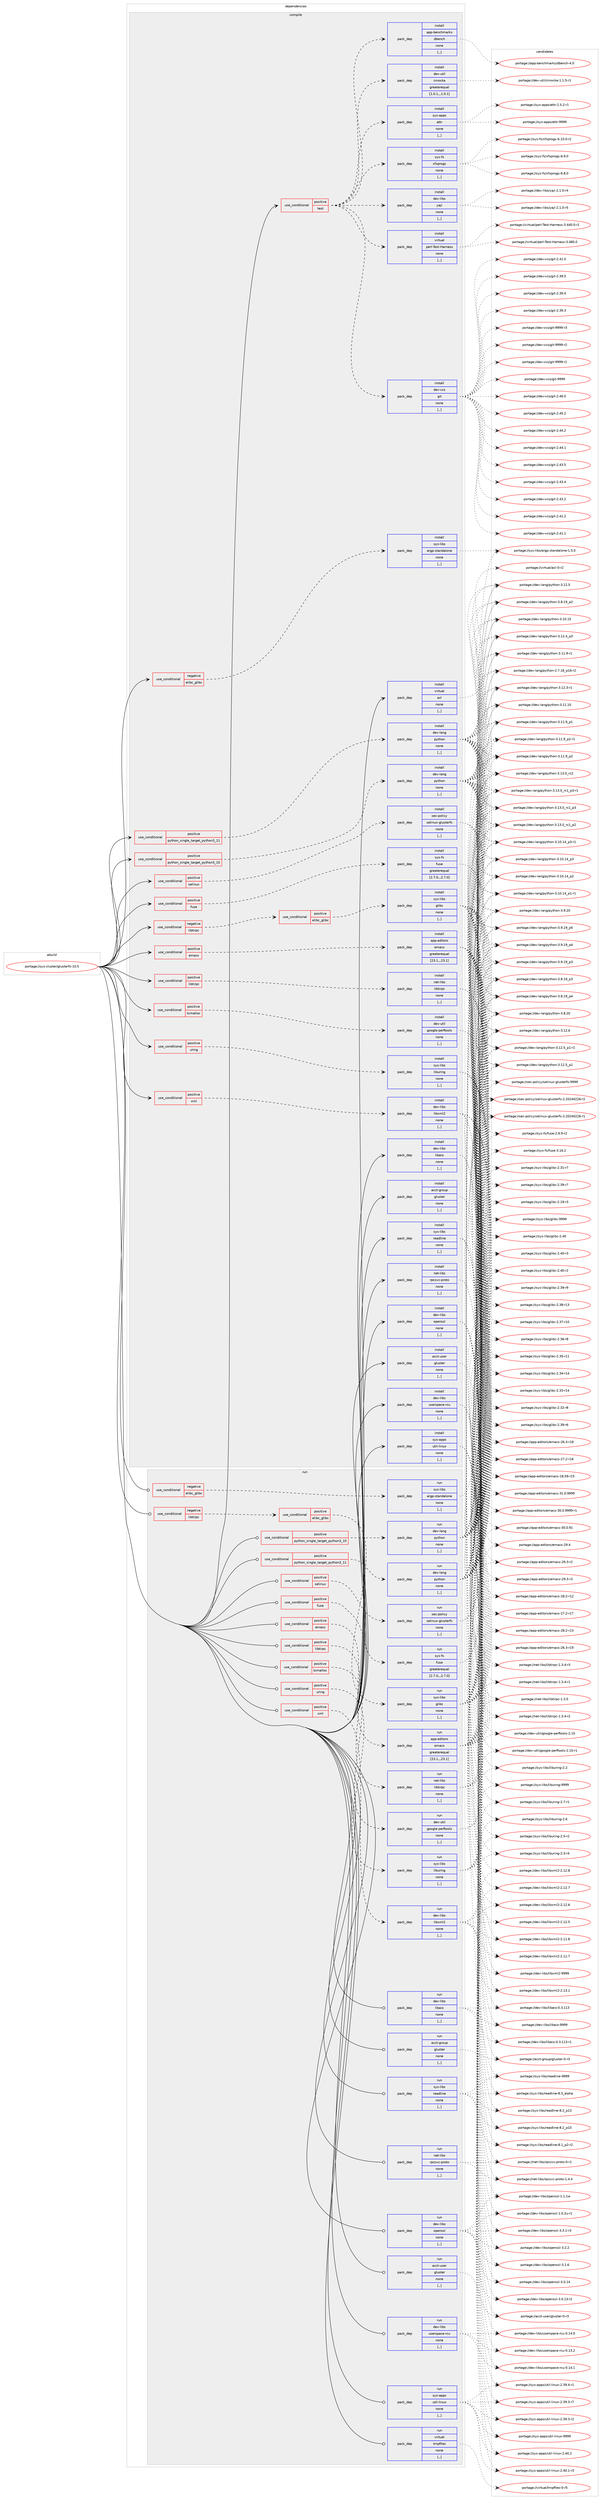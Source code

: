 digraph prolog {

# *************
# Graph options
# *************

newrank=true;
concentrate=true;
compound=true;
graph [rankdir=LR,fontname=Helvetica,fontsize=10,ranksep=1.5];#, ranksep=2.5, nodesep=0.2];
edge  [arrowhead=vee];
node  [fontname=Helvetica,fontsize=10];

# **********
# The ebuild
# **********

subgraph cluster_leftcol {
color=gray;
label=<<i>ebuild</i>>;
id [label="portage://sys-cluster/glusterfs-10.5", color=red, width=4, href="../sys-cluster/glusterfs-10.5.svg"];
}

# ****************
# The dependencies
# ****************

subgraph cluster_midcol {
color=gray;
label=<<i>dependencies</i>>;
subgraph cluster_compile {
fillcolor="#eeeeee";
style=filled;
label=<<i>compile</i>>;
subgraph cond248424 {
dependency941433 [label=<<TABLE BORDER="0" CELLBORDER="1" CELLSPACING="0" CELLPADDING="4"><TR><TD ROWSPAN="3" CELLPADDING="10">use_conditional</TD></TR><TR><TD>negative</TD></TR><TR><TD>elibc_glibc</TD></TR></TABLE>>, shape=none, color=red];
subgraph pack686317 {
dependency941434 [label=<<TABLE BORDER="0" CELLBORDER="1" CELLSPACING="0" CELLPADDING="4" WIDTH="220"><TR><TD ROWSPAN="6" CELLPADDING="30">pack_dep</TD></TR><TR><TD WIDTH="110">install</TD></TR><TR><TD>sys-libs</TD></TR><TR><TD>argp-standalone</TD></TR><TR><TD>none</TD></TR><TR><TD>[,,]</TD></TR></TABLE>>, shape=none, color=blue];
}
dependency941433:e -> dependency941434:w [weight=20,style="dashed",arrowhead="vee"];
}
id:e -> dependency941433:w [weight=20,style="solid",arrowhead="vee"];
subgraph cond248425 {
dependency941435 [label=<<TABLE BORDER="0" CELLBORDER="1" CELLSPACING="0" CELLPADDING="4"><TR><TD ROWSPAN="3" CELLPADDING="10">use_conditional</TD></TR><TR><TD>negative</TD></TR><TR><TD>libtirpc</TD></TR></TABLE>>, shape=none, color=red];
subgraph cond248426 {
dependency941436 [label=<<TABLE BORDER="0" CELLBORDER="1" CELLSPACING="0" CELLPADDING="4"><TR><TD ROWSPAN="3" CELLPADDING="10">use_conditional</TD></TR><TR><TD>positive</TD></TR><TR><TD>elibc_glibc</TD></TR></TABLE>>, shape=none, color=red];
subgraph pack686318 {
dependency941437 [label=<<TABLE BORDER="0" CELLBORDER="1" CELLSPACING="0" CELLPADDING="4" WIDTH="220"><TR><TD ROWSPAN="6" CELLPADDING="30">pack_dep</TD></TR><TR><TD WIDTH="110">install</TD></TR><TR><TD>sys-libs</TD></TR><TR><TD>glibc</TD></TR><TR><TD>none</TD></TR><TR><TD>[,,]</TD></TR></TABLE>>, shape=none, color=blue];
}
dependency941436:e -> dependency941437:w [weight=20,style="dashed",arrowhead="vee"];
}
dependency941435:e -> dependency941436:w [weight=20,style="dashed",arrowhead="vee"];
}
id:e -> dependency941435:w [weight=20,style="solid",arrowhead="vee"];
subgraph cond248427 {
dependency941438 [label=<<TABLE BORDER="0" CELLBORDER="1" CELLSPACING="0" CELLPADDING="4"><TR><TD ROWSPAN="3" CELLPADDING="10">use_conditional</TD></TR><TR><TD>positive</TD></TR><TR><TD>emacs</TD></TR></TABLE>>, shape=none, color=red];
subgraph pack686319 {
dependency941439 [label=<<TABLE BORDER="0" CELLBORDER="1" CELLSPACING="0" CELLPADDING="4" WIDTH="220"><TR><TD ROWSPAN="6" CELLPADDING="30">pack_dep</TD></TR><TR><TD WIDTH="110">install</TD></TR><TR><TD>app-editors</TD></TR><TR><TD>emacs</TD></TR><TR><TD>greaterequal</TD></TR><TR><TD>[23.1,,,23.1]</TD></TR></TABLE>>, shape=none, color=blue];
}
dependency941438:e -> dependency941439:w [weight=20,style="dashed",arrowhead="vee"];
}
id:e -> dependency941438:w [weight=20,style="solid",arrowhead="vee"];
subgraph cond248428 {
dependency941440 [label=<<TABLE BORDER="0" CELLBORDER="1" CELLSPACING="0" CELLPADDING="4"><TR><TD ROWSPAN="3" CELLPADDING="10">use_conditional</TD></TR><TR><TD>positive</TD></TR><TR><TD>fuse</TD></TR></TABLE>>, shape=none, color=red];
subgraph pack686320 {
dependency941441 [label=<<TABLE BORDER="0" CELLBORDER="1" CELLSPACING="0" CELLPADDING="4" WIDTH="220"><TR><TD ROWSPAN="6" CELLPADDING="30">pack_dep</TD></TR><TR><TD WIDTH="110">install</TD></TR><TR><TD>sys-fs</TD></TR><TR><TD>fuse</TD></TR><TR><TD>greaterequal</TD></TR><TR><TD>[2.7.0,,,2.7.0]</TD></TR></TABLE>>, shape=none, color=blue];
}
dependency941440:e -> dependency941441:w [weight=20,style="dashed",arrowhead="vee"];
}
id:e -> dependency941440:w [weight=20,style="solid",arrowhead="vee"];
subgraph cond248429 {
dependency941442 [label=<<TABLE BORDER="0" CELLBORDER="1" CELLSPACING="0" CELLPADDING="4"><TR><TD ROWSPAN="3" CELLPADDING="10">use_conditional</TD></TR><TR><TD>positive</TD></TR><TR><TD>libtirpc</TD></TR></TABLE>>, shape=none, color=red];
subgraph pack686321 {
dependency941443 [label=<<TABLE BORDER="0" CELLBORDER="1" CELLSPACING="0" CELLPADDING="4" WIDTH="220"><TR><TD ROWSPAN="6" CELLPADDING="30">pack_dep</TD></TR><TR><TD WIDTH="110">install</TD></TR><TR><TD>net-libs</TD></TR><TR><TD>libtirpc</TD></TR><TR><TD>none</TD></TR><TR><TD>[,,]</TD></TR></TABLE>>, shape=none, color=blue];
}
dependency941442:e -> dependency941443:w [weight=20,style="dashed",arrowhead="vee"];
}
id:e -> dependency941442:w [weight=20,style="solid",arrowhead="vee"];
subgraph cond248430 {
dependency941444 [label=<<TABLE BORDER="0" CELLBORDER="1" CELLSPACING="0" CELLPADDING="4"><TR><TD ROWSPAN="3" CELLPADDING="10">use_conditional</TD></TR><TR><TD>positive</TD></TR><TR><TD>python_single_target_python3_10</TD></TR></TABLE>>, shape=none, color=red];
subgraph pack686322 {
dependency941445 [label=<<TABLE BORDER="0" CELLBORDER="1" CELLSPACING="0" CELLPADDING="4" WIDTH="220"><TR><TD ROWSPAN="6" CELLPADDING="30">pack_dep</TD></TR><TR><TD WIDTH="110">install</TD></TR><TR><TD>dev-lang</TD></TR><TR><TD>python</TD></TR><TR><TD>none</TD></TR><TR><TD>[,,]</TD></TR></TABLE>>, shape=none, color=blue];
}
dependency941444:e -> dependency941445:w [weight=20,style="dashed",arrowhead="vee"];
}
id:e -> dependency941444:w [weight=20,style="solid",arrowhead="vee"];
subgraph cond248431 {
dependency941446 [label=<<TABLE BORDER="0" CELLBORDER="1" CELLSPACING="0" CELLPADDING="4"><TR><TD ROWSPAN="3" CELLPADDING="10">use_conditional</TD></TR><TR><TD>positive</TD></TR><TR><TD>python_single_target_python3_11</TD></TR></TABLE>>, shape=none, color=red];
subgraph pack686323 {
dependency941447 [label=<<TABLE BORDER="0" CELLBORDER="1" CELLSPACING="0" CELLPADDING="4" WIDTH="220"><TR><TD ROWSPAN="6" CELLPADDING="30">pack_dep</TD></TR><TR><TD WIDTH="110">install</TD></TR><TR><TD>dev-lang</TD></TR><TR><TD>python</TD></TR><TR><TD>none</TD></TR><TR><TD>[,,]</TD></TR></TABLE>>, shape=none, color=blue];
}
dependency941446:e -> dependency941447:w [weight=20,style="dashed",arrowhead="vee"];
}
id:e -> dependency941446:w [weight=20,style="solid",arrowhead="vee"];
subgraph cond248432 {
dependency941448 [label=<<TABLE BORDER="0" CELLBORDER="1" CELLSPACING="0" CELLPADDING="4"><TR><TD ROWSPAN="3" CELLPADDING="10">use_conditional</TD></TR><TR><TD>positive</TD></TR><TR><TD>selinux</TD></TR></TABLE>>, shape=none, color=red];
subgraph pack686324 {
dependency941449 [label=<<TABLE BORDER="0" CELLBORDER="1" CELLSPACING="0" CELLPADDING="4" WIDTH="220"><TR><TD ROWSPAN="6" CELLPADDING="30">pack_dep</TD></TR><TR><TD WIDTH="110">install</TD></TR><TR><TD>sec-policy</TD></TR><TR><TD>selinux-glusterfs</TD></TR><TR><TD>none</TD></TR><TR><TD>[,,]</TD></TR></TABLE>>, shape=none, color=blue];
}
dependency941448:e -> dependency941449:w [weight=20,style="dashed",arrowhead="vee"];
}
id:e -> dependency941448:w [weight=20,style="solid",arrowhead="vee"];
subgraph cond248433 {
dependency941450 [label=<<TABLE BORDER="0" CELLBORDER="1" CELLSPACING="0" CELLPADDING="4"><TR><TD ROWSPAN="3" CELLPADDING="10">use_conditional</TD></TR><TR><TD>positive</TD></TR><TR><TD>tcmalloc</TD></TR></TABLE>>, shape=none, color=red];
subgraph pack686325 {
dependency941451 [label=<<TABLE BORDER="0" CELLBORDER="1" CELLSPACING="0" CELLPADDING="4" WIDTH="220"><TR><TD ROWSPAN="6" CELLPADDING="30">pack_dep</TD></TR><TR><TD WIDTH="110">install</TD></TR><TR><TD>dev-util</TD></TR><TR><TD>google-perftools</TD></TR><TR><TD>none</TD></TR><TR><TD>[,,]</TD></TR></TABLE>>, shape=none, color=blue];
}
dependency941450:e -> dependency941451:w [weight=20,style="dashed",arrowhead="vee"];
}
id:e -> dependency941450:w [weight=20,style="solid",arrowhead="vee"];
subgraph cond248434 {
dependency941452 [label=<<TABLE BORDER="0" CELLBORDER="1" CELLSPACING="0" CELLPADDING="4"><TR><TD ROWSPAN="3" CELLPADDING="10">use_conditional</TD></TR><TR><TD>positive</TD></TR><TR><TD>test</TD></TR></TABLE>>, shape=none, color=red];
subgraph pack686326 {
dependency941453 [label=<<TABLE BORDER="0" CELLBORDER="1" CELLSPACING="0" CELLPADDING="4" WIDTH="220"><TR><TD ROWSPAN="6" CELLPADDING="30">pack_dep</TD></TR><TR><TD WIDTH="110">install</TD></TR><TR><TD>dev-util</TD></TR><TR><TD>cmocka</TD></TR><TR><TD>greaterequal</TD></TR><TR><TD>[1.0.1,,,1.0.1]</TD></TR></TABLE>>, shape=none, color=blue];
}
dependency941452:e -> dependency941453:w [weight=20,style="dashed",arrowhead="vee"];
subgraph pack686327 {
dependency941454 [label=<<TABLE BORDER="0" CELLBORDER="1" CELLSPACING="0" CELLPADDING="4" WIDTH="220"><TR><TD ROWSPAN="6" CELLPADDING="30">pack_dep</TD></TR><TR><TD WIDTH="110">install</TD></TR><TR><TD>app-benchmarks</TD></TR><TR><TD>dbench</TD></TR><TR><TD>none</TD></TR><TR><TD>[,,]</TD></TR></TABLE>>, shape=none, color=blue];
}
dependency941452:e -> dependency941454:w [weight=20,style="dashed",arrowhead="vee"];
subgraph pack686328 {
dependency941455 [label=<<TABLE BORDER="0" CELLBORDER="1" CELLSPACING="0" CELLPADDING="4" WIDTH="220"><TR><TD ROWSPAN="6" CELLPADDING="30">pack_dep</TD></TR><TR><TD WIDTH="110">install</TD></TR><TR><TD>dev-vcs</TD></TR><TR><TD>git</TD></TR><TR><TD>none</TD></TR><TR><TD>[,,]</TD></TR></TABLE>>, shape=none, color=blue];
}
dependency941452:e -> dependency941455:w [weight=20,style="dashed",arrowhead="vee"];
subgraph pack686329 {
dependency941456 [label=<<TABLE BORDER="0" CELLBORDER="1" CELLSPACING="0" CELLPADDING="4" WIDTH="220"><TR><TD ROWSPAN="6" CELLPADDING="30">pack_dep</TD></TR><TR><TD WIDTH="110">install</TD></TR><TR><TD>virtual</TD></TR><TR><TD>perl-Test-Harness</TD></TR><TR><TD>none</TD></TR><TR><TD>[,,]</TD></TR></TABLE>>, shape=none, color=blue];
}
dependency941452:e -> dependency941456:w [weight=20,style="dashed",arrowhead="vee"];
subgraph pack686330 {
dependency941457 [label=<<TABLE BORDER="0" CELLBORDER="1" CELLSPACING="0" CELLPADDING="4" WIDTH="220"><TR><TD ROWSPAN="6" CELLPADDING="30">pack_dep</TD></TR><TR><TD WIDTH="110">install</TD></TR><TR><TD>dev-libs</TD></TR><TR><TD>yajl</TD></TR><TR><TD>none</TD></TR><TR><TD>[,,]</TD></TR></TABLE>>, shape=none, color=blue];
}
dependency941452:e -> dependency941457:w [weight=20,style="dashed",arrowhead="vee"];
subgraph pack686331 {
dependency941458 [label=<<TABLE BORDER="0" CELLBORDER="1" CELLSPACING="0" CELLPADDING="4" WIDTH="220"><TR><TD ROWSPAN="6" CELLPADDING="30">pack_dep</TD></TR><TR><TD WIDTH="110">install</TD></TR><TR><TD>sys-fs</TD></TR><TR><TD>xfsprogs</TD></TR><TR><TD>none</TD></TR><TR><TD>[,,]</TD></TR></TABLE>>, shape=none, color=blue];
}
dependency941452:e -> dependency941458:w [weight=20,style="dashed",arrowhead="vee"];
subgraph pack686332 {
dependency941459 [label=<<TABLE BORDER="0" CELLBORDER="1" CELLSPACING="0" CELLPADDING="4" WIDTH="220"><TR><TD ROWSPAN="6" CELLPADDING="30">pack_dep</TD></TR><TR><TD WIDTH="110">install</TD></TR><TR><TD>sys-apps</TD></TR><TR><TD>attr</TD></TR><TR><TD>none</TD></TR><TR><TD>[,,]</TD></TR></TABLE>>, shape=none, color=blue];
}
dependency941452:e -> dependency941459:w [weight=20,style="dashed",arrowhead="vee"];
}
id:e -> dependency941452:w [weight=20,style="solid",arrowhead="vee"];
subgraph cond248435 {
dependency941460 [label=<<TABLE BORDER="0" CELLBORDER="1" CELLSPACING="0" CELLPADDING="4"><TR><TD ROWSPAN="3" CELLPADDING="10">use_conditional</TD></TR><TR><TD>positive</TD></TR><TR><TD>uring</TD></TR></TABLE>>, shape=none, color=red];
subgraph pack686333 {
dependency941461 [label=<<TABLE BORDER="0" CELLBORDER="1" CELLSPACING="0" CELLPADDING="4" WIDTH="220"><TR><TD ROWSPAN="6" CELLPADDING="30">pack_dep</TD></TR><TR><TD WIDTH="110">install</TD></TR><TR><TD>sys-libs</TD></TR><TR><TD>liburing</TD></TR><TR><TD>none</TD></TR><TR><TD>[,,]</TD></TR></TABLE>>, shape=none, color=blue];
}
dependency941460:e -> dependency941461:w [weight=20,style="dashed",arrowhead="vee"];
}
id:e -> dependency941460:w [weight=20,style="solid",arrowhead="vee"];
subgraph cond248436 {
dependency941462 [label=<<TABLE BORDER="0" CELLBORDER="1" CELLSPACING="0" CELLPADDING="4"><TR><TD ROWSPAN="3" CELLPADDING="10">use_conditional</TD></TR><TR><TD>positive</TD></TR><TR><TD>xml</TD></TR></TABLE>>, shape=none, color=red];
subgraph pack686334 {
dependency941463 [label=<<TABLE BORDER="0" CELLBORDER="1" CELLSPACING="0" CELLPADDING="4" WIDTH="220"><TR><TD ROWSPAN="6" CELLPADDING="30">pack_dep</TD></TR><TR><TD WIDTH="110">install</TD></TR><TR><TD>dev-libs</TD></TR><TR><TD>libxml2</TD></TR><TR><TD>none</TD></TR><TR><TD>[,,]</TD></TR></TABLE>>, shape=none, color=blue];
}
dependency941462:e -> dependency941463:w [weight=20,style="dashed",arrowhead="vee"];
}
id:e -> dependency941462:w [weight=20,style="solid",arrowhead="vee"];
subgraph pack686335 {
dependency941464 [label=<<TABLE BORDER="0" CELLBORDER="1" CELLSPACING="0" CELLPADDING="4" WIDTH="220"><TR><TD ROWSPAN="6" CELLPADDING="30">pack_dep</TD></TR><TR><TD WIDTH="110">install</TD></TR><TR><TD>acct-group</TD></TR><TR><TD>gluster</TD></TR><TR><TD>none</TD></TR><TR><TD>[,,]</TD></TR></TABLE>>, shape=none, color=blue];
}
id:e -> dependency941464:w [weight=20,style="solid",arrowhead="vee"];
subgraph pack686336 {
dependency941465 [label=<<TABLE BORDER="0" CELLBORDER="1" CELLSPACING="0" CELLPADDING="4" WIDTH="220"><TR><TD ROWSPAN="6" CELLPADDING="30">pack_dep</TD></TR><TR><TD WIDTH="110">install</TD></TR><TR><TD>acct-user</TD></TR><TR><TD>gluster</TD></TR><TR><TD>none</TD></TR><TR><TD>[,,]</TD></TR></TABLE>>, shape=none, color=blue];
}
id:e -> dependency941465:w [weight=20,style="solid",arrowhead="vee"];
subgraph pack686337 {
dependency941466 [label=<<TABLE BORDER="0" CELLBORDER="1" CELLSPACING="0" CELLPADDING="4" WIDTH="220"><TR><TD ROWSPAN="6" CELLPADDING="30">pack_dep</TD></TR><TR><TD WIDTH="110">install</TD></TR><TR><TD>dev-libs</TD></TR><TR><TD>libaio</TD></TR><TR><TD>none</TD></TR><TR><TD>[,,]</TD></TR></TABLE>>, shape=none, color=blue];
}
id:e -> dependency941466:w [weight=20,style="solid",arrowhead="vee"];
subgraph pack686338 {
dependency941467 [label=<<TABLE BORDER="0" CELLBORDER="1" CELLSPACING="0" CELLPADDING="4" WIDTH="220"><TR><TD ROWSPAN="6" CELLPADDING="30">pack_dep</TD></TR><TR><TD WIDTH="110">install</TD></TR><TR><TD>dev-libs</TD></TR><TR><TD>openssl</TD></TR><TR><TD>none</TD></TR><TR><TD>[,,]</TD></TR></TABLE>>, shape=none, color=blue];
}
id:e -> dependency941467:w [weight=20,style="solid",arrowhead="vee"];
subgraph pack686339 {
dependency941468 [label=<<TABLE BORDER="0" CELLBORDER="1" CELLSPACING="0" CELLPADDING="4" WIDTH="220"><TR><TD ROWSPAN="6" CELLPADDING="30">pack_dep</TD></TR><TR><TD WIDTH="110">install</TD></TR><TR><TD>dev-libs</TD></TR><TR><TD>userspace-rcu</TD></TR><TR><TD>none</TD></TR><TR><TD>[,,]</TD></TR></TABLE>>, shape=none, color=blue];
}
id:e -> dependency941468:w [weight=20,style="solid",arrowhead="vee"];
subgraph pack686340 {
dependency941469 [label=<<TABLE BORDER="0" CELLBORDER="1" CELLSPACING="0" CELLPADDING="4" WIDTH="220"><TR><TD ROWSPAN="6" CELLPADDING="30">pack_dep</TD></TR><TR><TD WIDTH="110">install</TD></TR><TR><TD>net-libs</TD></TR><TR><TD>rpcsvc-proto</TD></TR><TR><TD>none</TD></TR><TR><TD>[,,]</TD></TR></TABLE>>, shape=none, color=blue];
}
id:e -> dependency941469:w [weight=20,style="solid",arrowhead="vee"];
subgraph pack686341 {
dependency941470 [label=<<TABLE BORDER="0" CELLBORDER="1" CELLSPACING="0" CELLPADDING="4" WIDTH="220"><TR><TD ROWSPAN="6" CELLPADDING="30">pack_dep</TD></TR><TR><TD WIDTH="110">install</TD></TR><TR><TD>sys-apps</TD></TR><TR><TD>util-linux</TD></TR><TR><TD>none</TD></TR><TR><TD>[,,]</TD></TR></TABLE>>, shape=none, color=blue];
}
id:e -> dependency941470:w [weight=20,style="solid",arrowhead="vee"];
subgraph pack686342 {
dependency941471 [label=<<TABLE BORDER="0" CELLBORDER="1" CELLSPACING="0" CELLPADDING="4" WIDTH="220"><TR><TD ROWSPAN="6" CELLPADDING="30">pack_dep</TD></TR><TR><TD WIDTH="110">install</TD></TR><TR><TD>sys-libs</TD></TR><TR><TD>readline</TD></TR><TR><TD>none</TD></TR><TR><TD>[,,]</TD></TR></TABLE>>, shape=none, color=blue];
}
id:e -> dependency941471:w [weight=20,style="solid",arrowhead="vee"];
subgraph pack686343 {
dependency941472 [label=<<TABLE BORDER="0" CELLBORDER="1" CELLSPACING="0" CELLPADDING="4" WIDTH="220"><TR><TD ROWSPAN="6" CELLPADDING="30">pack_dep</TD></TR><TR><TD WIDTH="110">install</TD></TR><TR><TD>virtual</TD></TR><TR><TD>acl</TD></TR><TR><TD>none</TD></TR><TR><TD>[,,]</TD></TR></TABLE>>, shape=none, color=blue];
}
id:e -> dependency941472:w [weight=20,style="solid",arrowhead="vee"];
}
subgraph cluster_compileandrun {
fillcolor="#eeeeee";
style=filled;
label=<<i>compile and run</i>>;
}
subgraph cluster_run {
fillcolor="#eeeeee";
style=filled;
label=<<i>run</i>>;
subgraph cond248437 {
dependency941473 [label=<<TABLE BORDER="0" CELLBORDER="1" CELLSPACING="0" CELLPADDING="4"><TR><TD ROWSPAN="3" CELLPADDING="10">use_conditional</TD></TR><TR><TD>negative</TD></TR><TR><TD>elibc_glibc</TD></TR></TABLE>>, shape=none, color=red];
subgraph pack686344 {
dependency941474 [label=<<TABLE BORDER="0" CELLBORDER="1" CELLSPACING="0" CELLPADDING="4" WIDTH="220"><TR><TD ROWSPAN="6" CELLPADDING="30">pack_dep</TD></TR><TR><TD WIDTH="110">run</TD></TR><TR><TD>sys-libs</TD></TR><TR><TD>argp-standalone</TD></TR><TR><TD>none</TD></TR><TR><TD>[,,]</TD></TR></TABLE>>, shape=none, color=blue];
}
dependency941473:e -> dependency941474:w [weight=20,style="dashed",arrowhead="vee"];
}
id:e -> dependency941473:w [weight=20,style="solid",arrowhead="odot"];
subgraph cond248438 {
dependency941475 [label=<<TABLE BORDER="0" CELLBORDER="1" CELLSPACING="0" CELLPADDING="4"><TR><TD ROWSPAN="3" CELLPADDING="10">use_conditional</TD></TR><TR><TD>negative</TD></TR><TR><TD>libtirpc</TD></TR></TABLE>>, shape=none, color=red];
subgraph cond248439 {
dependency941476 [label=<<TABLE BORDER="0" CELLBORDER="1" CELLSPACING="0" CELLPADDING="4"><TR><TD ROWSPAN="3" CELLPADDING="10">use_conditional</TD></TR><TR><TD>positive</TD></TR><TR><TD>elibc_glibc</TD></TR></TABLE>>, shape=none, color=red];
subgraph pack686345 {
dependency941477 [label=<<TABLE BORDER="0" CELLBORDER="1" CELLSPACING="0" CELLPADDING="4" WIDTH="220"><TR><TD ROWSPAN="6" CELLPADDING="30">pack_dep</TD></TR><TR><TD WIDTH="110">run</TD></TR><TR><TD>sys-libs</TD></TR><TR><TD>glibc</TD></TR><TR><TD>none</TD></TR><TR><TD>[,,]</TD></TR></TABLE>>, shape=none, color=blue];
}
dependency941476:e -> dependency941477:w [weight=20,style="dashed",arrowhead="vee"];
}
dependency941475:e -> dependency941476:w [weight=20,style="dashed",arrowhead="vee"];
}
id:e -> dependency941475:w [weight=20,style="solid",arrowhead="odot"];
subgraph cond248440 {
dependency941478 [label=<<TABLE BORDER="0" CELLBORDER="1" CELLSPACING="0" CELLPADDING="4"><TR><TD ROWSPAN="3" CELLPADDING="10">use_conditional</TD></TR><TR><TD>positive</TD></TR><TR><TD>emacs</TD></TR></TABLE>>, shape=none, color=red];
subgraph pack686346 {
dependency941479 [label=<<TABLE BORDER="0" CELLBORDER="1" CELLSPACING="0" CELLPADDING="4" WIDTH="220"><TR><TD ROWSPAN="6" CELLPADDING="30">pack_dep</TD></TR><TR><TD WIDTH="110">run</TD></TR><TR><TD>app-editors</TD></TR><TR><TD>emacs</TD></TR><TR><TD>greaterequal</TD></TR><TR><TD>[23.1,,,23.1]</TD></TR></TABLE>>, shape=none, color=blue];
}
dependency941478:e -> dependency941479:w [weight=20,style="dashed",arrowhead="vee"];
}
id:e -> dependency941478:w [weight=20,style="solid",arrowhead="odot"];
subgraph cond248441 {
dependency941480 [label=<<TABLE BORDER="0" CELLBORDER="1" CELLSPACING="0" CELLPADDING="4"><TR><TD ROWSPAN="3" CELLPADDING="10">use_conditional</TD></TR><TR><TD>positive</TD></TR><TR><TD>fuse</TD></TR></TABLE>>, shape=none, color=red];
subgraph pack686347 {
dependency941481 [label=<<TABLE BORDER="0" CELLBORDER="1" CELLSPACING="0" CELLPADDING="4" WIDTH="220"><TR><TD ROWSPAN="6" CELLPADDING="30">pack_dep</TD></TR><TR><TD WIDTH="110">run</TD></TR><TR><TD>sys-fs</TD></TR><TR><TD>fuse</TD></TR><TR><TD>greaterequal</TD></TR><TR><TD>[2.7.0,,,2.7.0]</TD></TR></TABLE>>, shape=none, color=blue];
}
dependency941480:e -> dependency941481:w [weight=20,style="dashed",arrowhead="vee"];
}
id:e -> dependency941480:w [weight=20,style="solid",arrowhead="odot"];
subgraph cond248442 {
dependency941482 [label=<<TABLE BORDER="0" CELLBORDER="1" CELLSPACING="0" CELLPADDING="4"><TR><TD ROWSPAN="3" CELLPADDING="10">use_conditional</TD></TR><TR><TD>positive</TD></TR><TR><TD>libtirpc</TD></TR></TABLE>>, shape=none, color=red];
subgraph pack686348 {
dependency941483 [label=<<TABLE BORDER="0" CELLBORDER="1" CELLSPACING="0" CELLPADDING="4" WIDTH="220"><TR><TD ROWSPAN="6" CELLPADDING="30">pack_dep</TD></TR><TR><TD WIDTH="110">run</TD></TR><TR><TD>net-libs</TD></TR><TR><TD>libtirpc</TD></TR><TR><TD>none</TD></TR><TR><TD>[,,]</TD></TR></TABLE>>, shape=none, color=blue];
}
dependency941482:e -> dependency941483:w [weight=20,style="dashed",arrowhead="vee"];
}
id:e -> dependency941482:w [weight=20,style="solid",arrowhead="odot"];
subgraph cond248443 {
dependency941484 [label=<<TABLE BORDER="0" CELLBORDER="1" CELLSPACING="0" CELLPADDING="4"><TR><TD ROWSPAN="3" CELLPADDING="10">use_conditional</TD></TR><TR><TD>positive</TD></TR><TR><TD>python_single_target_python3_10</TD></TR></TABLE>>, shape=none, color=red];
subgraph pack686349 {
dependency941485 [label=<<TABLE BORDER="0" CELLBORDER="1" CELLSPACING="0" CELLPADDING="4" WIDTH="220"><TR><TD ROWSPAN="6" CELLPADDING="30">pack_dep</TD></TR><TR><TD WIDTH="110">run</TD></TR><TR><TD>dev-lang</TD></TR><TR><TD>python</TD></TR><TR><TD>none</TD></TR><TR><TD>[,,]</TD></TR></TABLE>>, shape=none, color=blue];
}
dependency941484:e -> dependency941485:w [weight=20,style="dashed",arrowhead="vee"];
}
id:e -> dependency941484:w [weight=20,style="solid",arrowhead="odot"];
subgraph cond248444 {
dependency941486 [label=<<TABLE BORDER="0" CELLBORDER="1" CELLSPACING="0" CELLPADDING="4"><TR><TD ROWSPAN="3" CELLPADDING="10">use_conditional</TD></TR><TR><TD>positive</TD></TR><TR><TD>python_single_target_python3_11</TD></TR></TABLE>>, shape=none, color=red];
subgraph pack686350 {
dependency941487 [label=<<TABLE BORDER="0" CELLBORDER="1" CELLSPACING="0" CELLPADDING="4" WIDTH="220"><TR><TD ROWSPAN="6" CELLPADDING="30">pack_dep</TD></TR><TR><TD WIDTH="110">run</TD></TR><TR><TD>dev-lang</TD></TR><TR><TD>python</TD></TR><TR><TD>none</TD></TR><TR><TD>[,,]</TD></TR></TABLE>>, shape=none, color=blue];
}
dependency941486:e -> dependency941487:w [weight=20,style="dashed",arrowhead="vee"];
}
id:e -> dependency941486:w [weight=20,style="solid",arrowhead="odot"];
subgraph cond248445 {
dependency941488 [label=<<TABLE BORDER="0" CELLBORDER="1" CELLSPACING="0" CELLPADDING="4"><TR><TD ROWSPAN="3" CELLPADDING="10">use_conditional</TD></TR><TR><TD>positive</TD></TR><TR><TD>selinux</TD></TR></TABLE>>, shape=none, color=red];
subgraph pack686351 {
dependency941489 [label=<<TABLE BORDER="0" CELLBORDER="1" CELLSPACING="0" CELLPADDING="4" WIDTH="220"><TR><TD ROWSPAN="6" CELLPADDING="30">pack_dep</TD></TR><TR><TD WIDTH="110">run</TD></TR><TR><TD>sec-policy</TD></TR><TR><TD>selinux-glusterfs</TD></TR><TR><TD>none</TD></TR><TR><TD>[,,]</TD></TR></TABLE>>, shape=none, color=blue];
}
dependency941488:e -> dependency941489:w [weight=20,style="dashed",arrowhead="vee"];
}
id:e -> dependency941488:w [weight=20,style="solid",arrowhead="odot"];
subgraph cond248446 {
dependency941490 [label=<<TABLE BORDER="0" CELLBORDER="1" CELLSPACING="0" CELLPADDING="4"><TR><TD ROWSPAN="3" CELLPADDING="10">use_conditional</TD></TR><TR><TD>positive</TD></TR><TR><TD>tcmalloc</TD></TR></TABLE>>, shape=none, color=red];
subgraph pack686352 {
dependency941491 [label=<<TABLE BORDER="0" CELLBORDER="1" CELLSPACING="0" CELLPADDING="4" WIDTH="220"><TR><TD ROWSPAN="6" CELLPADDING="30">pack_dep</TD></TR><TR><TD WIDTH="110">run</TD></TR><TR><TD>dev-util</TD></TR><TR><TD>google-perftools</TD></TR><TR><TD>none</TD></TR><TR><TD>[,,]</TD></TR></TABLE>>, shape=none, color=blue];
}
dependency941490:e -> dependency941491:w [weight=20,style="dashed",arrowhead="vee"];
}
id:e -> dependency941490:w [weight=20,style="solid",arrowhead="odot"];
subgraph cond248447 {
dependency941492 [label=<<TABLE BORDER="0" CELLBORDER="1" CELLSPACING="0" CELLPADDING="4"><TR><TD ROWSPAN="3" CELLPADDING="10">use_conditional</TD></TR><TR><TD>positive</TD></TR><TR><TD>uring</TD></TR></TABLE>>, shape=none, color=red];
subgraph pack686353 {
dependency941493 [label=<<TABLE BORDER="0" CELLBORDER="1" CELLSPACING="0" CELLPADDING="4" WIDTH="220"><TR><TD ROWSPAN="6" CELLPADDING="30">pack_dep</TD></TR><TR><TD WIDTH="110">run</TD></TR><TR><TD>sys-libs</TD></TR><TR><TD>liburing</TD></TR><TR><TD>none</TD></TR><TR><TD>[,,]</TD></TR></TABLE>>, shape=none, color=blue];
}
dependency941492:e -> dependency941493:w [weight=20,style="dashed",arrowhead="vee"];
}
id:e -> dependency941492:w [weight=20,style="solid",arrowhead="odot"];
subgraph cond248448 {
dependency941494 [label=<<TABLE BORDER="0" CELLBORDER="1" CELLSPACING="0" CELLPADDING="4"><TR><TD ROWSPAN="3" CELLPADDING="10">use_conditional</TD></TR><TR><TD>positive</TD></TR><TR><TD>xml</TD></TR></TABLE>>, shape=none, color=red];
subgraph pack686354 {
dependency941495 [label=<<TABLE BORDER="0" CELLBORDER="1" CELLSPACING="0" CELLPADDING="4" WIDTH="220"><TR><TD ROWSPAN="6" CELLPADDING="30">pack_dep</TD></TR><TR><TD WIDTH="110">run</TD></TR><TR><TD>dev-libs</TD></TR><TR><TD>libxml2</TD></TR><TR><TD>none</TD></TR><TR><TD>[,,]</TD></TR></TABLE>>, shape=none, color=blue];
}
dependency941494:e -> dependency941495:w [weight=20,style="dashed",arrowhead="vee"];
}
id:e -> dependency941494:w [weight=20,style="solid",arrowhead="odot"];
subgraph pack686355 {
dependency941496 [label=<<TABLE BORDER="0" CELLBORDER="1" CELLSPACING="0" CELLPADDING="4" WIDTH="220"><TR><TD ROWSPAN="6" CELLPADDING="30">pack_dep</TD></TR><TR><TD WIDTH="110">run</TD></TR><TR><TD>acct-group</TD></TR><TR><TD>gluster</TD></TR><TR><TD>none</TD></TR><TR><TD>[,,]</TD></TR></TABLE>>, shape=none, color=blue];
}
id:e -> dependency941496:w [weight=20,style="solid",arrowhead="odot"];
subgraph pack686356 {
dependency941497 [label=<<TABLE BORDER="0" CELLBORDER="1" CELLSPACING="0" CELLPADDING="4" WIDTH="220"><TR><TD ROWSPAN="6" CELLPADDING="30">pack_dep</TD></TR><TR><TD WIDTH="110">run</TD></TR><TR><TD>acct-user</TD></TR><TR><TD>gluster</TD></TR><TR><TD>none</TD></TR><TR><TD>[,,]</TD></TR></TABLE>>, shape=none, color=blue];
}
id:e -> dependency941497:w [weight=20,style="solid",arrowhead="odot"];
subgraph pack686357 {
dependency941498 [label=<<TABLE BORDER="0" CELLBORDER="1" CELLSPACING="0" CELLPADDING="4" WIDTH="220"><TR><TD ROWSPAN="6" CELLPADDING="30">pack_dep</TD></TR><TR><TD WIDTH="110">run</TD></TR><TR><TD>dev-libs</TD></TR><TR><TD>libaio</TD></TR><TR><TD>none</TD></TR><TR><TD>[,,]</TD></TR></TABLE>>, shape=none, color=blue];
}
id:e -> dependency941498:w [weight=20,style="solid",arrowhead="odot"];
subgraph pack686358 {
dependency941499 [label=<<TABLE BORDER="0" CELLBORDER="1" CELLSPACING="0" CELLPADDING="4" WIDTH="220"><TR><TD ROWSPAN="6" CELLPADDING="30">pack_dep</TD></TR><TR><TD WIDTH="110">run</TD></TR><TR><TD>dev-libs</TD></TR><TR><TD>openssl</TD></TR><TR><TD>none</TD></TR><TR><TD>[,,]</TD></TR></TABLE>>, shape=none, color=blue];
}
id:e -> dependency941499:w [weight=20,style="solid",arrowhead="odot"];
subgraph pack686359 {
dependency941500 [label=<<TABLE BORDER="0" CELLBORDER="1" CELLSPACING="0" CELLPADDING="4" WIDTH="220"><TR><TD ROWSPAN="6" CELLPADDING="30">pack_dep</TD></TR><TR><TD WIDTH="110">run</TD></TR><TR><TD>dev-libs</TD></TR><TR><TD>userspace-rcu</TD></TR><TR><TD>none</TD></TR><TR><TD>[,,]</TD></TR></TABLE>>, shape=none, color=blue];
}
id:e -> dependency941500:w [weight=20,style="solid",arrowhead="odot"];
subgraph pack686360 {
dependency941501 [label=<<TABLE BORDER="0" CELLBORDER="1" CELLSPACING="0" CELLPADDING="4" WIDTH="220"><TR><TD ROWSPAN="6" CELLPADDING="30">pack_dep</TD></TR><TR><TD WIDTH="110">run</TD></TR><TR><TD>net-libs</TD></TR><TR><TD>rpcsvc-proto</TD></TR><TR><TD>none</TD></TR><TR><TD>[,,]</TD></TR></TABLE>>, shape=none, color=blue];
}
id:e -> dependency941501:w [weight=20,style="solid",arrowhead="odot"];
subgraph pack686361 {
dependency941502 [label=<<TABLE BORDER="0" CELLBORDER="1" CELLSPACING="0" CELLPADDING="4" WIDTH="220"><TR><TD ROWSPAN="6" CELLPADDING="30">pack_dep</TD></TR><TR><TD WIDTH="110">run</TD></TR><TR><TD>sys-apps</TD></TR><TR><TD>util-linux</TD></TR><TR><TD>none</TD></TR><TR><TD>[,,]</TD></TR></TABLE>>, shape=none, color=blue];
}
id:e -> dependency941502:w [weight=20,style="solid",arrowhead="odot"];
subgraph pack686362 {
dependency941503 [label=<<TABLE BORDER="0" CELLBORDER="1" CELLSPACING="0" CELLPADDING="4" WIDTH="220"><TR><TD ROWSPAN="6" CELLPADDING="30">pack_dep</TD></TR><TR><TD WIDTH="110">run</TD></TR><TR><TD>sys-libs</TD></TR><TR><TD>readline</TD></TR><TR><TD>none</TD></TR><TR><TD>[,,]</TD></TR></TABLE>>, shape=none, color=blue];
}
id:e -> dependency941503:w [weight=20,style="solid",arrowhead="odot"];
subgraph pack686363 {
dependency941504 [label=<<TABLE BORDER="0" CELLBORDER="1" CELLSPACING="0" CELLPADDING="4" WIDTH="220"><TR><TD ROWSPAN="6" CELLPADDING="30">pack_dep</TD></TR><TR><TD WIDTH="110">run</TD></TR><TR><TD>virtual</TD></TR><TR><TD>tmpfiles</TD></TR><TR><TD>none</TD></TR><TR><TD>[,,]</TD></TR></TABLE>>, shape=none, color=blue];
}
id:e -> dependency941504:w [weight=20,style="solid",arrowhead="odot"];
}
}

# **************
# The candidates
# **************

subgraph cluster_choices {
rank=same;
color=gray;
label=<<i>candidates</i>>;

subgraph choice686317 {
color=black;
nodesep=1;
choice11512111545108105981154797114103112451151169711010097108111110101454946534648 [label="portage://sys-libs/argp-standalone-1.5.0", color=red, width=4,href="../sys-libs/argp-standalone-1.5.0.svg"];
dependency941434:e -> choice11512111545108105981154797114103112451151169711010097108111110101454946534648:w [style=dotted,weight="100"];
}
subgraph choice686318 {
color=black;
nodesep=1;
choice11512111545108105981154710310810598994557575757 [label="portage://sys-libs/glibc-9999", color=red, width=4,href="../sys-libs/glibc-9999.svg"];
choice115121115451081059811547103108105989945504652484511451 [label="portage://sys-libs/glibc-2.40-r3", color=red, width=4,href="../sys-libs/glibc-2.40-r3.svg"];
choice115121115451081059811547103108105989945504652484511450 [label="portage://sys-libs/glibc-2.40-r2", color=red, width=4,href="../sys-libs/glibc-2.40-r2.svg"];
choice11512111545108105981154710310810598994550465248 [label="portage://sys-libs/glibc-2.40", color=red, width=4,href="../sys-libs/glibc-2.40.svg"];
choice115121115451081059811547103108105989945504651574511457 [label="portage://sys-libs/glibc-2.39-r9", color=red, width=4,href="../sys-libs/glibc-2.39-r9.svg"];
choice115121115451081059811547103108105989945504651574511455 [label="portage://sys-libs/glibc-2.39-r7", color=red, width=4,href="../sys-libs/glibc-2.39-r7.svg"];
choice115121115451081059811547103108105989945504651574511454 [label="portage://sys-libs/glibc-2.39-r6", color=red, width=4,href="../sys-libs/glibc-2.39-r6.svg"];
choice11512111545108105981154710310810598994550465156451144951 [label="portage://sys-libs/glibc-2.38-r13", color=red, width=4,href="../sys-libs/glibc-2.38-r13.svg"];
choice11512111545108105981154710310810598994550465155451144948 [label="portage://sys-libs/glibc-2.37-r10", color=red, width=4,href="../sys-libs/glibc-2.37-r10.svg"];
choice115121115451081059811547103108105989945504651544511456 [label="portage://sys-libs/glibc-2.36-r8", color=red, width=4,href="../sys-libs/glibc-2.36-r8.svg"];
choice11512111545108105981154710310810598994550465153451144949 [label="portage://sys-libs/glibc-2.35-r11", color=red, width=4,href="../sys-libs/glibc-2.35-r11.svg"];
choice11512111545108105981154710310810598994550465152451144952 [label="portage://sys-libs/glibc-2.34-r14", color=red, width=4,href="../sys-libs/glibc-2.34-r14.svg"];
choice11512111545108105981154710310810598994550465151451144952 [label="portage://sys-libs/glibc-2.33-r14", color=red, width=4,href="../sys-libs/glibc-2.33-r14.svg"];
choice115121115451081059811547103108105989945504651504511456 [label="portage://sys-libs/glibc-2.32-r8", color=red, width=4,href="../sys-libs/glibc-2.32-r8.svg"];
choice115121115451081059811547103108105989945504651494511455 [label="portage://sys-libs/glibc-2.31-r7", color=red, width=4,href="../sys-libs/glibc-2.31-r7.svg"];
choice115121115451081059811547103108105989945504649574511451 [label="portage://sys-libs/glibc-2.19-r3", color=red, width=4,href="../sys-libs/glibc-2.19-r3.svg"];
dependency941437:e -> choice11512111545108105981154710310810598994557575757:w [style=dotted,weight="100"];
dependency941437:e -> choice115121115451081059811547103108105989945504652484511451:w [style=dotted,weight="100"];
dependency941437:e -> choice115121115451081059811547103108105989945504652484511450:w [style=dotted,weight="100"];
dependency941437:e -> choice11512111545108105981154710310810598994550465248:w [style=dotted,weight="100"];
dependency941437:e -> choice115121115451081059811547103108105989945504651574511457:w [style=dotted,weight="100"];
dependency941437:e -> choice115121115451081059811547103108105989945504651574511455:w [style=dotted,weight="100"];
dependency941437:e -> choice115121115451081059811547103108105989945504651574511454:w [style=dotted,weight="100"];
dependency941437:e -> choice11512111545108105981154710310810598994550465156451144951:w [style=dotted,weight="100"];
dependency941437:e -> choice11512111545108105981154710310810598994550465155451144948:w [style=dotted,weight="100"];
dependency941437:e -> choice115121115451081059811547103108105989945504651544511456:w [style=dotted,weight="100"];
dependency941437:e -> choice11512111545108105981154710310810598994550465153451144949:w [style=dotted,weight="100"];
dependency941437:e -> choice11512111545108105981154710310810598994550465152451144952:w [style=dotted,weight="100"];
dependency941437:e -> choice11512111545108105981154710310810598994550465151451144952:w [style=dotted,weight="100"];
dependency941437:e -> choice115121115451081059811547103108105989945504651504511456:w [style=dotted,weight="100"];
dependency941437:e -> choice115121115451081059811547103108105989945504651494511455:w [style=dotted,weight="100"];
dependency941437:e -> choice115121115451081059811547103108105989945504649574511451:w [style=dotted,weight="100"];
}
subgraph choice686319 {
color=black;
nodesep=1;
choice971121124510110010511611111411547101109979911545514946484657575757 [label="portage://app-editors/emacs-31.0.9999", color=red, width=4,href="../app-editors/emacs-31.0.9999.svg"];
choice9711211245101100105116111114115471011099799115455148464846575757574511449 [label="portage://app-editors/emacs-30.0.9999-r1", color=red, width=4,href="../app-editors/emacs-30.0.9999-r1.svg"];
choice97112112451011001051161111141154710110997991154551484648465749 [label="portage://app-editors/emacs-30.0.91", color=red, width=4,href="../app-editors/emacs-30.0.91.svg"];
choice97112112451011001051161111141154710110997991154550574652 [label="portage://app-editors/emacs-29.4", color=red, width=4,href="../app-editors/emacs-29.4.svg"];
choice971121124510110010511611111411547101109979911545505746514511451 [label="portage://app-editors/emacs-29.3-r3", color=red, width=4,href="../app-editors/emacs-29.3-r3.svg"];
choice971121124510110010511611111411547101109979911545505746514511450 [label="portage://app-editors/emacs-29.3-r2", color=red, width=4,href="../app-editors/emacs-29.3-r2.svg"];
choice97112112451011001051161111141154710110997991154550564650451144951 [label="portage://app-editors/emacs-28.2-r13", color=red, width=4,href="../app-editors/emacs-28.2-r13.svg"];
choice97112112451011001051161111141154710110997991154550564650451144950 [label="portage://app-editors/emacs-28.2-r12", color=red, width=4,href="../app-editors/emacs-28.2-r12.svg"];
choice97112112451011001051161111141154710110997991154550554650451144955 [label="portage://app-editors/emacs-27.2-r17", color=red, width=4,href="../app-editors/emacs-27.2-r17.svg"];
choice97112112451011001051161111141154710110997991154550554650451144954 [label="portage://app-editors/emacs-27.2-r16", color=red, width=4,href="../app-editors/emacs-27.2-r16.svg"];
choice97112112451011001051161111141154710110997991154550544651451144957 [label="portage://app-editors/emacs-26.3-r19", color=red, width=4,href="../app-editors/emacs-26.3-r19.svg"];
choice97112112451011001051161111141154710110997991154550544651451144956 [label="portage://app-editors/emacs-26.3-r18", color=red, width=4,href="../app-editors/emacs-26.3-r18.svg"];
choice9711211245101100105116111114115471011099799115454956465357451144953 [label="portage://app-editors/emacs-18.59-r15", color=red, width=4,href="../app-editors/emacs-18.59-r15.svg"];
dependency941439:e -> choice971121124510110010511611111411547101109979911545514946484657575757:w [style=dotted,weight="100"];
dependency941439:e -> choice9711211245101100105116111114115471011099799115455148464846575757574511449:w [style=dotted,weight="100"];
dependency941439:e -> choice97112112451011001051161111141154710110997991154551484648465749:w [style=dotted,weight="100"];
dependency941439:e -> choice97112112451011001051161111141154710110997991154550574652:w [style=dotted,weight="100"];
dependency941439:e -> choice971121124510110010511611111411547101109979911545505746514511451:w [style=dotted,weight="100"];
dependency941439:e -> choice971121124510110010511611111411547101109979911545505746514511450:w [style=dotted,weight="100"];
dependency941439:e -> choice97112112451011001051161111141154710110997991154550564650451144951:w [style=dotted,weight="100"];
dependency941439:e -> choice97112112451011001051161111141154710110997991154550564650451144950:w [style=dotted,weight="100"];
dependency941439:e -> choice97112112451011001051161111141154710110997991154550554650451144955:w [style=dotted,weight="100"];
dependency941439:e -> choice97112112451011001051161111141154710110997991154550554650451144954:w [style=dotted,weight="100"];
dependency941439:e -> choice97112112451011001051161111141154710110997991154550544651451144957:w [style=dotted,weight="100"];
dependency941439:e -> choice97112112451011001051161111141154710110997991154550544651451144956:w [style=dotted,weight="100"];
dependency941439:e -> choice9711211245101100105116111114115471011099799115454956465357451144953:w [style=dotted,weight="100"];
}
subgraph choice686320 {
color=black;
nodesep=1;
choice115121115451021154710211711510145514649544650 [label="portage://sys-fs/fuse-3.16.2", color=red, width=4,href="../sys-fs/fuse-3.16.2.svg"];
choice11512111545102115471021171151014550465746574511450 [label="portage://sys-fs/fuse-2.9.9-r2", color=red, width=4,href="../sys-fs/fuse-2.9.9-r2.svg"];
dependency941441:e -> choice115121115451021154710211711510145514649544650:w [style=dotted,weight="100"];
dependency941441:e -> choice11512111545102115471021171151014550465746574511450:w [style=dotted,weight="100"];
}
subgraph choice686321 {
color=black;
nodesep=1;
choice1101011164510810598115471081059811610511411299454946514653 [label="portage://net-libs/libtirpc-1.3.5", color=red, width=4,href="../net-libs/libtirpc-1.3.5.svg"];
choice11010111645108105981154710810598116105114112994549465146524511451 [label="portage://net-libs/libtirpc-1.3.4-r3", color=red, width=4,href="../net-libs/libtirpc-1.3.4-r3.svg"];
choice11010111645108105981154710810598116105114112994549465146524511450 [label="portage://net-libs/libtirpc-1.3.4-r2", color=red, width=4,href="../net-libs/libtirpc-1.3.4-r2.svg"];
choice11010111645108105981154710810598116105114112994549465146524511449 [label="portage://net-libs/libtirpc-1.3.4-r1", color=red, width=4,href="../net-libs/libtirpc-1.3.4-r1.svg"];
dependency941443:e -> choice1101011164510810598115471081059811610511411299454946514653:w [style=dotted,weight="100"];
dependency941443:e -> choice11010111645108105981154710810598116105114112994549465146524511451:w [style=dotted,weight="100"];
dependency941443:e -> choice11010111645108105981154710810598116105114112994549465146524511450:w [style=dotted,weight="100"];
dependency941443:e -> choice11010111645108105981154710810598116105114112994549465146524511449:w [style=dotted,weight="100"];
}
subgraph choice686322 {
color=black;
nodesep=1;
choice10010111845108971101034711212111610411111045514649514648951149950 [label="portage://dev-lang/python-3.13.0_rc2", color=red, width=4,href="../dev-lang/python-3.13.0_rc2.svg"];
choice1001011184510897110103471121211161041111104551464951464895114994995112514511449 [label="portage://dev-lang/python-3.13.0_rc1_p3-r1", color=red, width=4,href="../dev-lang/python-3.13.0_rc1_p3-r1.svg"];
choice100101118451089711010347112121116104111110455146495146489511499499511251 [label="portage://dev-lang/python-3.13.0_rc1_p3", color=red, width=4,href="../dev-lang/python-3.13.0_rc1_p3.svg"];
choice100101118451089711010347112121116104111110455146495146489511499499511250 [label="portage://dev-lang/python-3.13.0_rc1_p2", color=red, width=4,href="../dev-lang/python-3.13.0_rc1_p2.svg"];
choice10010111845108971101034711212111610411111045514649504654 [label="portage://dev-lang/python-3.12.6", color=red, width=4,href="../dev-lang/python-3.12.6.svg"];
choice1001011184510897110103471121211161041111104551464950465395112494511449 [label="portage://dev-lang/python-3.12.5_p1-r1", color=red, width=4,href="../dev-lang/python-3.12.5_p1-r1.svg"];
choice100101118451089711010347112121116104111110455146495046539511249 [label="portage://dev-lang/python-3.12.5_p1", color=red, width=4,href="../dev-lang/python-3.12.5_p1.svg"];
choice10010111845108971101034711212111610411111045514649504653 [label="portage://dev-lang/python-3.12.5", color=red, width=4,href="../dev-lang/python-3.12.5.svg"];
choice100101118451089711010347112121116104111110455146495046529511251 [label="portage://dev-lang/python-3.12.4_p3", color=red, width=4,href="../dev-lang/python-3.12.4_p3.svg"];
choice100101118451089711010347112121116104111110455146495046514511449 [label="portage://dev-lang/python-3.12.3-r1", color=red, width=4,href="../dev-lang/python-3.12.3-r1.svg"];
choice1001011184510897110103471121211161041111104551464949464948 [label="portage://dev-lang/python-3.11.10", color=red, width=4,href="../dev-lang/python-3.11.10.svg"];
choice1001011184510897110103471121211161041111104551464949465795112504511449 [label="portage://dev-lang/python-3.11.9_p2-r1", color=red, width=4,href="../dev-lang/python-3.11.9_p2-r1.svg"];
choice100101118451089711010347112121116104111110455146494946579511250 [label="portage://dev-lang/python-3.11.9_p2", color=red, width=4,href="../dev-lang/python-3.11.9_p2.svg"];
choice100101118451089711010347112121116104111110455146494946579511249 [label="portage://dev-lang/python-3.11.9_p1", color=red, width=4,href="../dev-lang/python-3.11.9_p1.svg"];
choice100101118451089711010347112121116104111110455146494946574511449 [label="portage://dev-lang/python-3.11.9-r1", color=red, width=4,href="../dev-lang/python-3.11.9-r1.svg"];
choice1001011184510897110103471121211161041111104551464948464953 [label="portage://dev-lang/python-3.10.15", color=red, width=4,href="../dev-lang/python-3.10.15.svg"];
choice100101118451089711010347112121116104111110455146494846495295112514511449 [label="portage://dev-lang/python-3.10.14_p3-r1", color=red, width=4,href="../dev-lang/python-3.10.14_p3-r1.svg"];
choice10010111845108971101034711212111610411111045514649484649529511251 [label="portage://dev-lang/python-3.10.14_p3", color=red, width=4,href="../dev-lang/python-3.10.14_p3.svg"];
choice10010111845108971101034711212111610411111045514649484649529511250 [label="portage://dev-lang/python-3.10.14_p2", color=red, width=4,href="../dev-lang/python-3.10.14_p2.svg"];
choice100101118451089711010347112121116104111110455146494846495295112494511449 [label="portage://dev-lang/python-3.10.14_p1-r1", color=red, width=4,href="../dev-lang/python-3.10.14_p1-r1.svg"];
choice10010111845108971101034711212111610411111045514657465048 [label="portage://dev-lang/python-3.9.20", color=red, width=4,href="../dev-lang/python-3.9.20.svg"];
choice100101118451089711010347112121116104111110455146574649579511253 [label="portage://dev-lang/python-3.9.19_p5", color=red, width=4,href="../dev-lang/python-3.9.19_p5.svg"];
choice100101118451089711010347112121116104111110455146574649579511252 [label="portage://dev-lang/python-3.9.19_p4", color=red, width=4,href="../dev-lang/python-3.9.19_p4.svg"];
choice100101118451089711010347112121116104111110455146574649579511251 [label="portage://dev-lang/python-3.9.19_p3", color=red, width=4,href="../dev-lang/python-3.9.19_p3.svg"];
choice10010111845108971101034711212111610411111045514656465048 [label="portage://dev-lang/python-3.8.20", color=red, width=4,href="../dev-lang/python-3.8.20.svg"];
choice100101118451089711010347112121116104111110455146564649579511252 [label="portage://dev-lang/python-3.8.19_p4", color=red, width=4,href="../dev-lang/python-3.8.19_p4.svg"];
choice100101118451089711010347112121116104111110455146564649579511251 [label="portage://dev-lang/python-3.8.19_p3", color=red, width=4,href="../dev-lang/python-3.8.19_p3.svg"];
choice100101118451089711010347112121116104111110455146564649579511250 [label="portage://dev-lang/python-3.8.19_p2", color=red, width=4,href="../dev-lang/python-3.8.19_p2.svg"];
choice100101118451089711010347112121116104111110455046554649569511249544511450 [label="portage://dev-lang/python-2.7.18_p16-r2", color=red, width=4,href="../dev-lang/python-2.7.18_p16-r2.svg"];
dependency941445:e -> choice10010111845108971101034711212111610411111045514649514648951149950:w [style=dotted,weight="100"];
dependency941445:e -> choice1001011184510897110103471121211161041111104551464951464895114994995112514511449:w [style=dotted,weight="100"];
dependency941445:e -> choice100101118451089711010347112121116104111110455146495146489511499499511251:w [style=dotted,weight="100"];
dependency941445:e -> choice100101118451089711010347112121116104111110455146495146489511499499511250:w [style=dotted,weight="100"];
dependency941445:e -> choice10010111845108971101034711212111610411111045514649504654:w [style=dotted,weight="100"];
dependency941445:e -> choice1001011184510897110103471121211161041111104551464950465395112494511449:w [style=dotted,weight="100"];
dependency941445:e -> choice100101118451089711010347112121116104111110455146495046539511249:w [style=dotted,weight="100"];
dependency941445:e -> choice10010111845108971101034711212111610411111045514649504653:w [style=dotted,weight="100"];
dependency941445:e -> choice100101118451089711010347112121116104111110455146495046529511251:w [style=dotted,weight="100"];
dependency941445:e -> choice100101118451089711010347112121116104111110455146495046514511449:w [style=dotted,weight="100"];
dependency941445:e -> choice1001011184510897110103471121211161041111104551464949464948:w [style=dotted,weight="100"];
dependency941445:e -> choice1001011184510897110103471121211161041111104551464949465795112504511449:w [style=dotted,weight="100"];
dependency941445:e -> choice100101118451089711010347112121116104111110455146494946579511250:w [style=dotted,weight="100"];
dependency941445:e -> choice100101118451089711010347112121116104111110455146494946579511249:w [style=dotted,weight="100"];
dependency941445:e -> choice100101118451089711010347112121116104111110455146494946574511449:w [style=dotted,weight="100"];
dependency941445:e -> choice1001011184510897110103471121211161041111104551464948464953:w [style=dotted,weight="100"];
dependency941445:e -> choice100101118451089711010347112121116104111110455146494846495295112514511449:w [style=dotted,weight="100"];
dependency941445:e -> choice10010111845108971101034711212111610411111045514649484649529511251:w [style=dotted,weight="100"];
dependency941445:e -> choice10010111845108971101034711212111610411111045514649484649529511250:w [style=dotted,weight="100"];
dependency941445:e -> choice100101118451089711010347112121116104111110455146494846495295112494511449:w [style=dotted,weight="100"];
dependency941445:e -> choice10010111845108971101034711212111610411111045514657465048:w [style=dotted,weight="100"];
dependency941445:e -> choice100101118451089711010347112121116104111110455146574649579511253:w [style=dotted,weight="100"];
dependency941445:e -> choice100101118451089711010347112121116104111110455146574649579511252:w [style=dotted,weight="100"];
dependency941445:e -> choice100101118451089711010347112121116104111110455146574649579511251:w [style=dotted,weight="100"];
dependency941445:e -> choice10010111845108971101034711212111610411111045514656465048:w [style=dotted,weight="100"];
dependency941445:e -> choice100101118451089711010347112121116104111110455146564649579511252:w [style=dotted,weight="100"];
dependency941445:e -> choice100101118451089711010347112121116104111110455146564649579511251:w [style=dotted,weight="100"];
dependency941445:e -> choice100101118451089711010347112121116104111110455146564649579511250:w [style=dotted,weight="100"];
dependency941445:e -> choice100101118451089711010347112121116104111110455046554649569511249544511450:w [style=dotted,weight="100"];
}
subgraph choice686323 {
color=black;
nodesep=1;
choice10010111845108971101034711212111610411111045514649514648951149950 [label="portage://dev-lang/python-3.13.0_rc2", color=red, width=4,href="../dev-lang/python-3.13.0_rc2.svg"];
choice1001011184510897110103471121211161041111104551464951464895114994995112514511449 [label="portage://dev-lang/python-3.13.0_rc1_p3-r1", color=red, width=4,href="../dev-lang/python-3.13.0_rc1_p3-r1.svg"];
choice100101118451089711010347112121116104111110455146495146489511499499511251 [label="portage://dev-lang/python-3.13.0_rc1_p3", color=red, width=4,href="../dev-lang/python-3.13.0_rc1_p3.svg"];
choice100101118451089711010347112121116104111110455146495146489511499499511250 [label="portage://dev-lang/python-3.13.0_rc1_p2", color=red, width=4,href="../dev-lang/python-3.13.0_rc1_p2.svg"];
choice10010111845108971101034711212111610411111045514649504654 [label="portage://dev-lang/python-3.12.6", color=red, width=4,href="../dev-lang/python-3.12.6.svg"];
choice1001011184510897110103471121211161041111104551464950465395112494511449 [label="portage://dev-lang/python-3.12.5_p1-r1", color=red, width=4,href="../dev-lang/python-3.12.5_p1-r1.svg"];
choice100101118451089711010347112121116104111110455146495046539511249 [label="portage://dev-lang/python-3.12.5_p1", color=red, width=4,href="../dev-lang/python-3.12.5_p1.svg"];
choice10010111845108971101034711212111610411111045514649504653 [label="portage://dev-lang/python-3.12.5", color=red, width=4,href="../dev-lang/python-3.12.5.svg"];
choice100101118451089711010347112121116104111110455146495046529511251 [label="portage://dev-lang/python-3.12.4_p3", color=red, width=4,href="../dev-lang/python-3.12.4_p3.svg"];
choice100101118451089711010347112121116104111110455146495046514511449 [label="portage://dev-lang/python-3.12.3-r1", color=red, width=4,href="../dev-lang/python-3.12.3-r1.svg"];
choice1001011184510897110103471121211161041111104551464949464948 [label="portage://dev-lang/python-3.11.10", color=red, width=4,href="../dev-lang/python-3.11.10.svg"];
choice1001011184510897110103471121211161041111104551464949465795112504511449 [label="portage://dev-lang/python-3.11.9_p2-r1", color=red, width=4,href="../dev-lang/python-3.11.9_p2-r1.svg"];
choice100101118451089711010347112121116104111110455146494946579511250 [label="portage://dev-lang/python-3.11.9_p2", color=red, width=4,href="../dev-lang/python-3.11.9_p2.svg"];
choice100101118451089711010347112121116104111110455146494946579511249 [label="portage://dev-lang/python-3.11.9_p1", color=red, width=4,href="../dev-lang/python-3.11.9_p1.svg"];
choice100101118451089711010347112121116104111110455146494946574511449 [label="portage://dev-lang/python-3.11.9-r1", color=red, width=4,href="../dev-lang/python-3.11.9-r1.svg"];
choice1001011184510897110103471121211161041111104551464948464953 [label="portage://dev-lang/python-3.10.15", color=red, width=4,href="../dev-lang/python-3.10.15.svg"];
choice100101118451089711010347112121116104111110455146494846495295112514511449 [label="portage://dev-lang/python-3.10.14_p3-r1", color=red, width=4,href="../dev-lang/python-3.10.14_p3-r1.svg"];
choice10010111845108971101034711212111610411111045514649484649529511251 [label="portage://dev-lang/python-3.10.14_p3", color=red, width=4,href="../dev-lang/python-3.10.14_p3.svg"];
choice10010111845108971101034711212111610411111045514649484649529511250 [label="portage://dev-lang/python-3.10.14_p2", color=red, width=4,href="../dev-lang/python-3.10.14_p2.svg"];
choice100101118451089711010347112121116104111110455146494846495295112494511449 [label="portage://dev-lang/python-3.10.14_p1-r1", color=red, width=4,href="../dev-lang/python-3.10.14_p1-r1.svg"];
choice10010111845108971101034711212111610411111045514657465048 [label="portage://dev-lang/python-3.9.20", color=red, width=4,href="../dev-lang/python-3.9.20.svg"];
choice100101118451089711010347112121116104111110455146574649579511253 [label="portage://dev-lang/python-3.9.19_p5", color=red, width=4,href="../dev-lang/python-3.9.19_p5.svg"];
choice100101118451089711010347112121116104111110455146574649579511252 [label="portage://dev-lang/python-3.9.19_p4", color=red, width=4,href="../dev-lang/python-3.9.19_p4.svg"];
choice100101118451089711010347112121116104111110455146574649579511251 [label="portage://dev-lang/python-3.9.19_p3", color=red, width=4,href="../dev-lang/python-3.9.19_p3.svg"];
choice10010111845108971101034711212111610411111045514656465048 [label="portage://dev-lang/python-3.8.20", color=red, width=4,href="../dev-lang/python-3.8.20.svg"];
choice100101118451089711010347112121116104111110455146564649579511252 [label="portage://dev-lang/python-3.8.19_p4", color=red, width=4,href="../dev-lang/python-3.8.19_p4.svg"];
choice100101118451089711010347112121116104111110455146564649579511251 [label="portage://dev-lang/python-3.8.19_p3", color=red, width=4,href="../dev-lang/python-3.8.19_p3.svg"];
choice100101118451089711010347112121116104111110455146564649579511250 [label="portage://dev-lang/python-3.8.19_p2", color=red, width=4,href="../dev-lang/python-3.8.19_p2.svg"];
choice100101118451089711010347112121116104111110455046554649569511249544511450 [label="portage://dev-lang/python-2.7.18_p16-r2", color=red, width=4,href="../dev-lang/python-2.7.18_p16-r2.svg"];
dependency941447:e -> choice10010111845108971101034711212111610411111045514649514648951149950:w [style=dotted,weight="100"];
dependency941447:e -> choice1001011184510897110103471121211161041111104551464951464895114994995112514511449:w [style=dotted,weight="100"];
dependency941447:e -> choice100101118451089711010347112121116104111110455146495146489511499499511251:w [style=dotted,weight="100"];
dependency941447:e -> choice100101118451089711010347112121116104111110455146495146489511499499511250:w [style=dotted,weight="100"];
dependency941447:e -> choice10010111845108971101034711212111610411111045514649504654:w [style=dotted,weight="100"];
dependency941447:e -> choice1001011184510897110103471121211161041111104551464950465395112494511449:w [style=dotted,weight="100"];
dependency941447:e -> choice100101118451089711010347112121116104111110455146495046539511249:w [style=dotted,weight="100"];
dependency941447:e -> choice10010111845108971101034711212111610411111045514649504653:w [style=dotted,weight="100"];
dependency941447:e -> choice100101118451089711010347112121116104111110455146495046529511251:w [style=dotted,weight="100"];
dependency941447:e -> choice100101118451089711010347112121116104111110455146495046514511449:w [style=dotted,weight="100"];
dependency941447:e -> choice1001011184510897110103471121211161041111104551464949464948:w [style=dotted,weight="100"];
dependency941447:e -> choice1001011184510897110103471121211161041111104551464949465795112504511449:w [style=dotted,weight="100"];
dependency941447:e -> choice100101118451089711010347112121116104111110455146494946579511250:w [style=dotted,weight="100"];
dependency941447:e -> choice100101118451089711010347112121116104111110455146494946579511249:w [style=dotted,weight="100"];
dependency941447:e -> choice100101118451089711010347112121116104111110455146494946574511449:w [style=dotted,weight="100"];
dependency941447:e -> choice1001011184510897110103471121211161041111104551464948464953:w [style=dotted,weight="100"];
dependency941447:e -> choice100101118451089711010347112121116104111110455146494846495295112514511449:w [style=dotted,weight="100"];
dependency941447:e -> choice10010111845108971101034711212111610411111045514649484649529511251:w [style=dotted,weight="100"];
dependency941447:e -> choice10010111845108971101034711212111610411111045514649484649529511250:w [style=dotted,weight="100"];
dependency941447:e -> choice100101118451089711010347112121116104111110455146494846495295112494511449:w [style=dotted,weight="100"];
dependency941447:e -> choice10010111845108971101034711212111610411111045514657465048:w [style=dotted,weight="100"];
dependency941447:e -> choice100101118451089711010347112121116104111110455146574649579511253:w [style=dotted,weight="100"];
dependency941447:e -> choice100101118451089711010347112121116104111110455146574649579511252:w [style=dotted,weight="100"];
dependency941447:e -> choice100101118451089711010347112121116104111110455146574649579511251:w [style=dotted,weight="100"];
dependency941447:e -> choice10010111845108971101034711212111610411111045514656465048:w [style=dotted,weight="100"];
dependency941447:e -> choice100101118451089711010347112121116104111110455146564649579511252:w [style=dotted,weight="100"];
dependency941447:e -> choice100101118451089711010347112121116104111110455146564649579511251:w [style=dotted,weight="100"];
dependency941447:e -> choice100101118451089711010347112121116104111110455146564649579511250:w [style=dotted,weight="100"];
dependency941447:e -> choice100101118451089711010347112121116104111110455046554649569511249544511450:w [style=dotted,weight="100"];
}
subgraph choice686324 {
color=black;
nodesep=1;
choice11510199451121111081059912147115101108105110117120451031081171151161011141021154557575757 [label="portage://sec-policy/selinux-glusterfs-9999", color=red, width=4,href="../sec-policy/selinux-glusterfs-9999.svg"];
choice115101994511211110810599121471151011081051101171204510310811711511610111410211545504650485052485050544511450 [label="portage://sec-policy/selinux-glusterfs-2.20240226-r2", color=red, width=4,href="../sec-policy/selinux-glusterfs-2.20240226-r2.svg"];
choice115101994511211110810599121471151011081051101171204510310811711511610111410211545504650485052485050544511449 [label="portage://sec-policy/selinux-glusterfs-2.20240226-r1", color=red, width=4,href="../sec-policy/selinux-glusterfs-2.20240226-r1.svg"];
dependency941449:e -> choice11510199451121111081059912147115101108105110117120451031081171151161011141021154557575757:w [style=dotted,weight="100"];
dependency941449:e -> choice115101994511211110810599121471151011081051101171204510310811711511610111410211545504650485052485050544511450:w [style=dotted,weight="100"];
dependency941449:e -> choice115101994511211110810599121471151011081051101171204510310811711511610111410211545504650485052485050544511449:w [style=dotted,weight="100"];
}
subgraph choice686325 {
color=black;
nodesep=1;
choice1001011184511711610510847103111111103108101451121011141021161111111081154550464953 [label="portage://dev-util/google-perftools-2.15", color=red, width=4,href="../dev-util/google-perftools-2.15.svg"];
choice10010111845117116105108471031111111031081014511210111410211611111110811545504649484511449 [label="portage://dev-util/google-perftools-2.10-r1", color=red, width=4,href="../dev-util/google-perftools-2.10-r1.svg"];
dependency941451:e -> choice1001011184511711610510847103111111103108101451121011141021161111111081154550464953:w [style=dotted,weight="100"];
dependency941451:e -> choice10010111845117116105108471031111111031081014511210111410211611111110811545504649484511449:w [style=dotted,weight="100"];
}
subgraph choice686326 {
color=black;
nodesep=1;
choice10010111845117116105108479910911199107974549464946534511449 [label="portage://dev-util/cmocka-1.1.5-r1", color=red, width=4,href="../dev-util/cmocka-1.1.5-r1.svg"];
dependency941453:e -> choice10010111845117116105108479910911199107974549464946534511449:w [style=dotted,weight="100"];
}
subgraph choice686327 {
color=black;
nodesep=1;
choice971121124598101110991041099711410711547100981011109910445524648 [label="portage://app-benchmarks/dbench-4.0", color=red, width=4,href="../app-benchmarks/dbench-4.0.svg"];
dependency941454:e -> choice971121124598101110991041099711410711547100981011109910445524648:w [style=dotted,weight="100"];
}
subgraph choice686328 {
color=black;
nodesep=1;
choice10010111845118991154710310511645575757574511451 [label="portage://dev-vcs/git-9999-r3", color=red, width=4,href="../dev-vcs/git-9999-r3.svg"];
choice10010111845118991154710310511645575757574511450 [label="portage://dev-vcs/git-9999-r2", color=red, width=4,href="../dev-vcs/git-9999-r2.svg"];
choice10010111845118991154710310511645575757574511449 [label="portage://dev-vcs/git-9999-r1", color=red, width=4,href="../dev-vcs/git-9999-r1.svg"];
choice1001011184511899115471031051164557575757 [label="portage://dev-vcs/git-9999", color=red, width=4,href="../dev-vcs/git-9999.svg"];
choice10010111845118991154710310511645504652544648 [label="portage://dev-vcs/git-2.46.0", color=red, width=4,href="../dev-vcs/git-2.46.0.svg"];
choice10010111845118991154710310511645504652534650 [label="portage://dev-vcs/git-2.45.2", color=red, width=4,href="../dev-vcs/git-2.45.2.svg"];
choice10010111845118991154710310511645504652524650 [label="portage://dev-vcs/git-2.44.2", color=red, width=4,href="../dev-vcs/git-2.44.2.svg"];
choice10010111845118991154710310511645504652524649 [label="portage://dev-vcs/git-2.44.1", color=red, width=4,href="../dev-vcs/git-2.44.1.svg"];
choice10010111845118991154710310511645504652514653 [label="portage://dev-vcs/git-2.43.5", color=red, width=4,href="../dev-vcs/git-2.43.5.svg"];
choice10010111845118991154710310511645504652514652 [label="portage://dev-vcs/git-2.43.4", color=red, width=4,href="../dev-vcs/git-2.43.4.svg"];
choice10010111845118991154710310511645504652514650 [label="portage://dev-vcs/git-2.43.2", color=red, width=4,href="../dev-vcs/git-2.43.2.svg"];
choice10010111845118991154710310511645504652494650 [label="portage://dev-vcs/git-2.41.2", color=red, width=4,href="../dev-vcs/git-2.41.2.svg"];
choice10010111845118991154710310511645504652494649 [label="portage://dev-vcs/git-2.41.1", color=red, width=4,href="../dev-vcs/git-2.41.1.svg"];
choice10010111845118991154710310511645504652494648 [label="portage://dev-vcs/git-2.41.0", color=red, width=4,href="../dev-vcs/git-2.41.0.svg"];
choice10010111845118991154710310511645504651574653 [label="portage://dev-vcs/git-2.39.5", color=red, width=4,href="../dev-vcs/git-2.39.5.svg"];
choice10010111845118991154710310511645504651574652 [label="portage://dev-vcs/git-2.39.4", color=red, width=4,href="../dev-vcs/git-2.39.4.svg"];
choice10010111845118991154710310511645504651574651 [label="portage://dev-vcs/git-2.39.3", color=red, width=4,href="../dev-vcs/git-2.39.3.svg"];
dependency941455:e -> choice10010111845118991154710310511645575757574511451:w [style=dotted,weight="100"];
dependency941455:e -> choice10010111845118991154710310511645575757574511450:w [style=dotted,weight="100"];
dependency941455:e -> choice10010111845118991154710310511645575757574511449:w [style=dotted,weight="100"];
dependency941455:e -> choice1001011184511899115471031051164557575757:w [style=dotted,weight="100"];
dependency941455:e -> choice10010111845118991154710310511645504652544648:w [style=dotted,weight="100"];
dependency941455:e -> choice10010111845118991154710310511645504652534650:w [style=dotted,weight="100"];
dependency941455:e -> choice10010111845118991154710310511645504652524650:w [style=dotted,weight="100"];
dependency941455:e -> choice10010111845118991154710310511645504652524649:w [style=dotted,weight="100"];
dependency941455:e -> choice10010111845118991154710310511645504652514653:w [style=dotted,weight="100"];
dependency941455:e -> choice10010111845118991154710310511645504652514652:w [style=dotted,weight="100"];
dependency941455:e -> choice10010111845118991154710310511645504652514650:w [style=dotted,weight="100"];
dependency941455:e -> choice10010111845118991154710310511645504652494650:w [style=dotted,weight="100"];
dependency941455:e -> choice10010111845118991154710310511645504652494649:w [style=dotted,weight="100"];
dependency941455:e -> choice10010111845118991154710310511645504652494648:w [style=dotted,weight="100"];
dependency941455:e -> choice10010111845118991154710310511645504651574653:w [style=dotted,weight="100"];
dependency941455:e -> choice10010111845118991154710310511645504651574652:w [style=dotted,weight="100"];
dependency941455:e -> choice10010111845118991154710310511645504651574651:w [style=dotted,weight="100"];
}
subgraph choice686329 {
color=black;
nodesep=1;
choice118105114116117971084711210111410845841011151164572971141101011151154551465256484648 [label="portage://virtual/perl-Test-Harness-3.480.0", color=red, width=4,href="../virtual/perl-Test-Harness-3.480.0.svg"];
choice1181051141161179710847112101114108458410111511645729711411010111511545514652524846484511449 [label="portage://virtual/perl-Test-Harness-3.440.0-r1", color=red, width=4,href="../virtual/perl-Test-Harness-3.440.0-r1.svg"];
dependency941456:e -> choice118105114116117971084711210111410845841011151164572971141101011151154551465256484648:w [style=dotted,weight="100"];
dependency941456:e -> choice1181051141161179710847112101114108458410111511645729711411010111511545514652524846484511449:w [style=dotted,weight="100"];
}
subgraph choice686330 {
color=black;
nodesep=1;
choice100101118451081059811547121971061084550464946484511453 [label="portage://dev-libs/yajl-2.1.0-r5", color=red, width=4,href="../dev-libs/yajl-2.1.0-r5.svg"];
choice100101118451081059811547121971061084550464946484511452 [label="portage://dev-libs/yajl-2.1.0-r4", color=red, width=4,href="../dev-libs/yajl-2.1.0-r4.svg"];
dependency941457:e -> choice100101118451081059811547121971061084550464946484511453:w [style=dotted,weight="100"];
dependency941457:e -> choice100101118451081059811547121971061084550464946484511452:w [style=dotted,weight="100"];
}
subgraph choice686331 {
color=black;
nodesep=1;
choice1151211154510211547120102115112114111103115455446494846484511450 [label="portage://sys-fs/xfsprogs-6.10.0-r2", color=red, width=4,href="../sys-fs/xfsprogs-6.10.0-r2.svg"];
choice1151211154510211547120102115112114111103115455446574648 [label="portage://sys-fs/xfsprogs-6.9.0", color=red, width=4,href="../sys-fs/xfsprogs-6.9.0.svg"];
choice1151211154510211547120102115112114111103115455446564648 [label="portage://sys-fs/xfsprogs-6.8.0", color=red, width=4,href="../sys-fs/xfsprogs-6.8.0.svg"];
dependency941458:e -> choice1151211154510211547120102115112114111103115455446494846484511450:w [style=dotted,weight="100"];
dependency941458:e -> choice1151211154510211547120102115112114111103115455446574648:w [style=dotted,weight="100"];
dependency941458:e -> choice1151211154510211547120102115112114111103115455446564648:w [style=dotted,weight="100"];
}
subgraph choice686332 {
color=black;
nodesep=1;
choice115121115459711211211547971161161144557575757 [label="portage://sys-apps/attr-9999", color=red, width=4,href="../sys-apps/attr-9999.svg"];
choice115121115459711211211547971161161144550465346504511449 [label="portage://sys-apps/attr-2.5.2-r1", color=red, width=4,href="../sys-apps/attr-2.5.2-r1.svg"];
dependency941459:e -> choice115121115459711211211547971161161144557575757:w [style=dotted,weight="100"];
dependency941459:e -> choice115121115459711211211547971161161144550465346504511449:w [style=dotted,weight="100"];
}
subgraph choice686333 {
color=black;
nodesep=1;
choice115121115451081059811547108105981171141051101034557575757 [label="portage://sys-libs/liburing-9999", color=red, width=4,href="../sys-libs/liburing-9999.svg"];
choice11512111545108105981154710810598117114105110103455046554511449 [label="portage://sys-libs/liburing-2.7-r1", color=red, width=4,href="../sys-libs/liburing-2.7-r1.svg"];
choice1151211154510810598115471081059811711410511010345504654 [label="portage://sys-libs/liburing-2.6", color=red, width=4,href="../sys-libs/liburing-2.6.svg"];
choice11512111545108105981154710810598117114105110103455046534511450 [label="portage://sys-libs/liburing-2.5-r2", color=red, width=4,href="../sys-libs/liburing-2.5-r2.svg"];
choice11512111545108105981154710810598117114105110103455046514511452 [label="portage://sys-libs/liburing-2.3-r4", color=red, width=4,href="../sys-libs/liburing-2.3-r4.svg"];
choice1151211154510810598115471081059811711410511010345504650 [label="portage://sys-libs/liburing-2.2", color=red, width=4,href="../sys-libs/liburing-2.2.svg"];
dependency941461:e -> choice115121115451081059811547108105981171141051101034557575757:w [style=dotted,weight="100"];
dependency941461:e -> choice11512111545108105981154710810598117114105110103455046554511449:w [style=dotted,weight="100"];
dependency941461:e -> choice1151211154510810598115471081059811711410511010345504654:w [style=dotted,weight="100"];
dependency941461:e -> choice11512111545108105981154710810598117114105110103455046534511450:w [style=dotted,weight="100"];
dependency941461:e -> choice11512111545108105981154710810598117114105110103455046514511452:w [style=dotted,weight="100"];
dependency941461:e -> choice1151211154510810598115471081059811711410511010345504650:w [style=dotted,weight="100"];
}
subgraph choice686334 {
color=black;
nodesep=1;
choice10010111845108105981154710810598120109108504557575757 [label="portage://dev-libs/libxml2-9999", color=red, width=4,href="../dev-libs/libxml2-9999.svg"];
choice100101118451081059811547108105981201091085045504649514649 [label="portage://dev-libs/libxml2-2.13.1", color=red, width=4,href="../dev-libs/libxml2-2.13.1.svg"];
choice100101118451081059811547108105981201091085045504649504656 [label="portage://dev-libs/libxml2-2.12.8", color=red, width=4,href="../dev-libs/libxml2-2.12.8.svg"];
choice100101118451081059811547108105981201091085045504649504655 [label="portage://dev-libs/libxml2-2.12.7", color=red, width=4,href="../dev-libs/libxml2-2.12.7.svg"];
choice100101118451081059811547108105981201091085045504649504654 [label="portage://dev-libs/libxml2-2.12.6", color=red, width=4,href="../dev-libs/libxml2-2.12.6.svg"];
choice100101118451081059811547108105981201091085045504649504653 [label="portage://dev-libs/libxml2-2.12.5", color=red, width=4,href="../dev-libs/libxml2-2.12.5.svg"];
choice100101118451081059811547108105981201091085045504649494656 [label="portage://dev-libs/libxml2-2.11.8", color=red, width=4,href="../dev-libs/libxml2-2.11.8.svg"];
choice100101118451081059811547108105981201091085045504649494655 [label="portage://dev-libs/libxml2-2.11.7", color=red, width=4,href="../dev-libs/libxml2-2.11.7.svg"];
dependency941463:e -> choice10010111845108105981154710810598120109108504557575757:w [style=dotted,weight="100"];
dependency941463:e -> choice100101118451081059811547108105981201091085045504649514649:w [style=dotted,weight="100"];
dependency941463:e -> choice100101118451081059811547108105981201091085045504649504656:w [style=dotted,weight="100"];
dependency941463:e -> choice100101118451081059811547108105981201091085045504649504655:w [style=dotted,weight="100"];
dependency941463:e -> choice100101118451081059811547108105981201091085045504649504654:w [style=dotted,weight="100"];
dependency941463:e -> choice100101118451081059811547108105981201091085045504649504653:w [style=dotted,weight="100"];
dependency941463:e -> choice100101118451081059811547108105981201091085045504649494656:w [style=dotted,weight="100"];
dependency941463:e -> choice100101118451081059811547108105981201091085045504649494655:w [style=dotted,weight="100"];
}
subgraph choice686335 {
color=black;
nodesep=1;
choice979999116451031141111171124710310811711511610111445484511451 [label="portage://acct-group/gluster-0-r3", color=red, width=4,href="../acct-group/gluster-0-r3.svg"];
dependency941464:e -> choice979999116451031141111171124710310811711511610111445484511451:w [style=dotted,weight="100"];
}
subgraph choice686336 {
color=black;
nodesep=1;
choice979999116451171151011144710310811711511610111445484511451 [label="portage://acct-user/gluster-0-r3", color=red, width=4,href="../acct-user/gluster-0-r3.svg"];
dependency941465:e -> choice979999116451171151011144710310811711511610111445484511451:w [style=dotted,weight="100"];
}
subgraph choice686337 {
color=black;
nodesep=1;
choice10010111845108105981154710810598971051114557575757 [label="portage://dev-libs/libaio-9999", color=red, width=4,href="../dev-libs/libaio-9999.svg"];
choice100101118451081059811547108105989710511145484651464949514511449 [label="portage://dev-libs/libaio-0.3.113-r1", color=red, width=4,href="../dev-libs/libaio-0.3.113-r1.svg"];
choice10010111845108105981154710810598971051114548465146494951 [label="portage://dev-libs/libaio-0.3.113", color=red, width=4,href="../dev-libs/libaio-0.3.113.svg"];
dependency941466:e -> choice10010111845108105981154710810598971051114557575757:w [style=dotted,weight="100"];
dependency941466:e -> choice100101118451081059811547108105989710511145484651464949514511449:w [style=dotted,weight="100"];
dependency941466:e -> choice10010111845108105981154710810598971051114548465146494951:w [style=dotted,weight="100"];
}
subgraph choice686338 {
color=black;
nodesep=1;
choice1001011184510810598115471111121011101151151084551465146494511451 [label="portage://dev-libs/openssl-3.3.1-r3", color=red, width=4,href="../dev-libs/openssl-3.3.1-r3.svg"];
choice100101118451081059811547111112101110115115108455146504650 [label="portage://dev-libs/openssl-3.2.2", color=red, width=4,href="../dev-libs/openssl-3.2.2.svg"];
choice100101118451081059811547111112101110115115108455146494654 [label="portage://dev-libs/openssl-3.1.6", color=red, width=4,href="../dev-libs/openssl-3.1.6.svg"];
choice10010111845108105981154711111210111011511510845514648464952 [label="portage://dev-libs/openssl-3.0.14", color=red, width=4,href="../dev-libs/openssl-3.0.14.svg"];
choice100101118451081059811547111112101110115115108455146484649514511450 [label="portage://dev-libs/openssl-3.0.13-r2", color=red, width=4,href="../dev-libs/openssl-3.0.13-r2.svg"];
choice100101118451081059811547111112101110115115108454946494649119 [label="portage://dev-libs/openssl-1.1.1w", color=red, width=4,href="../dev-libs/openssl-1.1.1w.svg"];
choice1001011184510810598115471111121011101151151084549464846501174511449 [label="portage://dev-libs/openssl-1.0.2u-r1", color=red, width=4,href="../dev-libs/openssl-1.0.2u-r1.svg"];
dependency941467:e -> choice1001011184510810598115471111121011101151151084551465146494511451:w [style=dotted,weight="100"];
dependency941467:e -> choice100101118451081059811547111112101110115115108455146504650:w [style=dotted,weight="100"];
dependency941467:e -> choice100101118451081059811547111112101110115115108455146494654:w [style=dotted,weight="100"];
dependency941467:e -> choice10010111845108105981154711111210111011511510845514648464952:w [style=dotted,weight="100"];
dependency941467:e -> choice100101118451081059811547111112101110115115108455146484649514511450:w [style=dotted,weight="100"];
dependency941467:e -> choice100101118451081059811547111112101110115115108454946494649119:w [style=dotted,weight="100"];
dependency941467:e -> choice1001011184510810598115471111121011101151151084549464846501174511449:w [style=dotted,weight="100"];
}
subgraph choice686339 {
color=black;
nodesep=1;
choice1001011184510810598115471171151011141151129799101451149911745484649524649 [label="portage://dev-libs/userspace-rcu-0.14.1", color=red, width=4,href="../dev-libs/userspace-rcu-0.14.1.svg"];
choice1001011184510810598115471171151011141151129799101451149911745484649524648 [label="portage://dev-libs/userspace-rcu-0.14.0", color=red, width=4,href="../dev-libs/userspace-rcu-0.14.0.svg"];
choice1001011184510810598115471171151011141151129799101451149911745484649514650 [label="portage://dev-libs/userspace-rcu-0.13.2", color=red, width=4,href="../dev-libs/userspace-rcu-0.13.2.svg"];
dependency941468:e -> choice1001011184510810598115471171151011141151129799101451149911745484649524649:w [style=dotted,weight="100"];
dependency941468:e -> choice1001011184510810598115471171151011141151129799101451149911745484649524648:w [style=dotted,weight="100"];
dependency941468:e -> choice1001011184510810598115471171151011141151129799101451149911745484649514650:w [style=dotted,weight="100"];
}
subgraph choice686340 {
color=black;
nodesep=1;
choice110101116451081059811547114112991151189945112114111116111454946524652 [label="portage://net-libs/rpcsvc-proto-1.4.4", color=red, width=4,href="../net-libs/rpcsvc-proto-1.4.4.svg"];
choice11010111645108105981154711411299115118994511211411111611145484511449 [label="portage://net-libs/rpcsvc-proto-0-r1", color=red, width=4,href="../net-libs/rpcsvc-proto-0-r1.svg"];
dependency941469:e -> choice110101116451081059811547114112991151189945112114111116111454946524652:w [style=dotted,weight="100"];
dependency941469:e -> choice11010111645108105981154711411299115118994511211411111611145484511449:w [style=dotted,weight="100"];
}
subgraph choice686341 {
color=black;
nodesep=1;
choice115121115459711211211547117116105108451081051101171204557575757 [label="portage://sys-apps/util-linux-9999", color=red, width=4,href="../sys-apps/util-linux-9999.svg"];
choice1151211154597112112115471171161051084510810511011712045504652484650 [label="portage://sys-apps/util-linux-2.40.2", color=red, width=4,href="../sys-apps/util-linux-2.40.2.svg"];
choice11512111545971121121154711711610510845108105110117120455046524846494511451 [label="portage://sys-apps/util-linux-2.40.1-r3", color=red, width=4,href="../sys-apps/util-linux-2.40.1-r3.svg"];
choice11512111545971121121154711711610510845108105110117120455046515746524511449 [label="portage://sys-apps/util-linux-2.39.4-r1", color=red, width=4,href="../sys-apps/util-linux-2.39.4-r1.svg"];
choice11512111545971121121154711711610510845108105110117120455046515746514511455 [label="portage://sys-apps/util-linux-2.39.3-r7", color=red, width=4,href="../sys-apps/util-linux-2.39.3-r7.svg"];
choice11512111545971121121154711711610510845108105110117120455046515746514511450 [label="portage://sys-apps/util-linux-2.39.3-r2", color=red, width=4,href="../sys-apps/util-linux-2.39.3-r2.svg"];
dependency941470:e -> choice115121115459711211211547117116105108451081051101171204557575757:w [style=dotted,weight="100"];
dependency941470:e -> choice1151211154597112112115471171161051084510810511011712045504652484650:w [style=dotted,weight="100"];
dependency941470:e -> choice11512111545971121121154711711610510845108105110117120455046524846494511451:w [style=dotted,weight="100"];
dependency941470:e -> choice11512111545971121121154711711610510845108105110117120455046515746524511449:w [style=dotted,weight="100"];
dependency941470:e -> choice11512111545971121121154711711610510845108105110117120455046515746514511455:w [style=dotted,weight="100"];
dependency941470:e -> choice11512111545971121121154711711610510845108105110117120455046515746514511450:w [style=dotted,weight="100"];
}
subgraph choice686342 {
color=black;
nodesep=1;
choice115121115451081059811547114101971001081051101014557575757 [label="portage://sys-libs/readline-9999", color=red, width=4,href="../sys-libs/readline-9999.svg"];
choice1151211154510810598115471141019710010810511010145564651959710811210497 [label="portage://sys-libs/readline-8.3_alpha", color=red, width=4,href="../sys-libs/readline-8.3_alpha.svg"];
choice1151211154510810598115471141019710010810511010145564650951124951 [label="portage://sys-libs/readline-8.2_p13", color=red, width=4,href="../sys-libs/readline-8.2_p13.svg"];
choice1151211154510810598115471141019710010810511010145564650951124948 [label="portage://sys-libs/readline-8.2_p10", color=red, width=4,href="../sys-libs/readline-8.2_p10.svg"];
choice115121115451081059811547114101971001081051101014556464995112504511450 [label="portage://sys-libs/readline-8.1_p2-r2", color=red, width=4,href="../sys-libs/readline-8.1_p2-r2.svg"];
dependency941471:e -> choice115121115451081059811547114101971001081051101014557575757:w [style=dotted,weight="100"];
dependency941471:e -> choice1151211154510810598115471141019710010810511010145564651959710811210497:w [style=dotted,weight="100"];
dependency941471:e -> choice1151211154510810598115471141019710010810511010145564650951124951:w [style=dotted,weight="100"];
dependency941471:e -> choice1151211154510810598115471141019710010810511010145564650951124948:w [style=dotted,weight="100"];
dependency941471:e -> choice115121115451081059811547114101971001081051101014556464995112504511450:w [style=dotted,weight="100"];
}
subgraph choice686343 {
color=black;
nodesep=1;
choice1181051141161179710847979910845484511450 [label="portage://virtual/acl-0-r2", color=red, width=4,href="../virtual/acl-0-r2.svg"];
dependency941472:e -> choice1181051141161179710847979910845484511450:w [style=dotted,weight="100"];
}
subgraph choice686344 {
color=black;
nodesep=1;
choice11512111545108105981154797114103112451151169711010097108111110101454946534648 [label="portage://sys-libs/argp-standalone-1.5.0", color=red, width=4,href="../sys-libs/argp-standalone-1.5.0.svg"];
dependency941474:e -> choice11512111545108105981154797114103112451151169711010097108111110101454946534648:w [style=dotted,weight="100"];
}
subgraph choice686345 {
color=black;
nodesep=1;
choice11512111545108105981154710310810598994557575757 [label="portage://sys-libs/glibc-9999", color=red, width=4,href="../sys-libs/glibc-9999.svg"];
choice115121115451081059811547103108105989945504652484511451 [label="portage://sys-libs/glibc-2.40-r3", color=red, width=4,href="../sys-libs/glibc-2.40-r3.svg"];
choice115121115451081059811547103108105989945504652484511450 [label="portage://sys-libs/glibc-2.40-r2", color=red, width=4,href="../sys-libs/glibc-2.40-r2.svg"];
choice11512111545108105981154710310810598994550465248 [label="portage://sys-libs/glibc-2.40", color=red, width=4,href="../sys-libs/glibc-2.40.svg"];
choice115121115451081059811547103108105989945504651574511457 [label="portage://sys-libs/glibc-2.39-r9", color=red, width=4,href="../sys-libs/glibc-2.39-r9.svg"];
choice115121115451081059811547103108105989945504651574511455 [label="portage://sys-libs/glibc-2.39-r7", color=red, width=4,href="../sys-libs/glibc-2.39-r7.svg"];
choice115121115451081059811547103108105989945504651574511454 [label="portage://sys-libs/glibc-2.39-r6", color=red, width=4,href="../sys-libs/glibc-2.39-r6.svg"];
choice11512111545108105981154710310810598994550465156451144951 [label="portage://sys-libs/glibc-2.38-r13", color=red, width=4,href="../sys-libs/glibc-2.38-r13.svg"];
choice11512111545108105981154710310810598994550465155451144948 [label="portage://sys-libs/glibc-2.37-r10", color=red, width=4,href="../sys-libs/glibc-2.37-r10.svg"];
choice115121115451081059811547103108105989945504651544511456 [label="portage://sys-libs/glibc-2.36-r8", color=red, width=4,href="../sys-libs/glibc-2.36-r8.svg"];
choice11512111545108105981154710310810598994550465153451144949 [label="portage://sys-libs/glibc-2.35-r11", color=red, width=4,href="../sys-libs/glibc-2.35-r11.svg"];
choice11512111545108105981154710310810598994550465152451144952 [label="portage://sys-libs/glibc-2.34-r14", color=red, width=4,href="../sys-libs/glibc-2.34-r14.svg"];
choice11512111545108105981154710310810598994550465151451144952 [label="portage://sys-libs/glibc-2.33-r14", color=red, width=4,href="../sys-libs/glibc-2.33-r14.svg"];
choice115121115451081059811547103108105989945504651504511456 [label="portage://sys-libs/glibc-2.32-r8", color=red, width=4,href="../sys-libs/glibc-2.32-r8.svg"];
choice115121115451081059811547103108105989945504651494511455 [label="portage://sys-libs/glibc-2.31-r7", color=red, width=4,href="../sys-libs/glibc-2.31-r7.svg"];
choice115121115451081059811547103108105989945504649574511451 [label="portage://sys-libs/glibc-2.19-r3", color=red, width=4,href="../sys-libs/glibc-2.19-r3.svg"];
dependency941477:e -> choice11512111545108105981154710310810598994557575757:w [style=dotted,weight="100"];
dependency941477:e -> choice115121115451081059811547103108105989945504652484511451:w [style=dotted,weight="100"];
dependency941477:e -> choice115121115451081059811547103108105989945504652484511450:w [style=dotted,weight="100"];
dependency941477:e -> choice11512111545108105981154710310810598994550465248:w [style=dotted,weight="100"];
dependency941477:e -> choice115121115451081059811547103108105989945504651574511457:w [style=dotted,weight="100"];
dependency941477:e -> choice115121115451081059811547103108105989945504651574511455:w [style=dotted,weight="100"];
dependency941477:e -> choice115121115451081059811547103108105989945504651574511454:w [style=dotted,weight="100"];
dependency941477:e -> choice11512111545108105981154710310810598994550465156451144951:w [style=dotted,weight="100"];
dependency941477:e -> choice11512111545108105981154710310810598994550465155451144948:w [style=dotted,weight="100"];
dependency941477:e -> choice115121115451081059811547103108105989945504651544511456:w [style=dotted,weight="100"];
dependency941477:e -> choice11512111545108105981154710310810598994550465153451144949:w [style=dotted,weight="100"];
dependency941477:e -> choice11512111545108105981154710310810598994550465152451144952:w [style=dotted,weight="100"];
dependency941477:e -> choice11512111545108105981154710310810598994550465151451144952:w [style=dotted,weight="100"];
dependency941477:e -> choice115121115451081059811547103108105989945504651504511456:w [style=dotted,weight="100"];
dependency941477:e -> choice115121115451081059811547103108105989945504651494511455:w [style=dotted,weight="100"];
dependency941477:e -> choice115121115451081059811547103108105989945504649574511451:w [style=dotted,weight="100"];
}
subgraph choice686346 {
color=black;
nodesep=1;
choice971121124510110010511611111411547101109979911545514946484657575757 [label="portage://app-editors/emacs-31.0.9999", color=red, width=4,href="../app-editors/emacs-31.0.9999.svg"];
choice9711211245101100105116111114115471011099799115455148464846575757574511449 [label="portage://app-editors/emacs-30.0.9999-r1", color=red, width=4,href="../app-editors/emacs-30.0.9999-r1.svg"];
choice97112112451011001051161111141154710110997991154551484648465749 [label="portage://app-editors/emacs-30.0.91", color=red, width=4,href="../app-editors/emacs-30.0.91.svg"];
choice97112112451011001051161111141154710110997991154550574652 [label="portage://app-editors/emacs-29.4", color=red, width=4,href="../app-editors/emacs-29.4.svg"];
choice971121124510110010511611111411547101109979911545505746514511451 [label="portage://app-editors/emacs-29.3-r3", color=red, width=4,href="../app-editors/emacs-29.3-r3.svg"];
choice971121124510110010511611111411547101109979911545505746514511450 [label="portage://app-editors/emacs-29.3-r2", color=red, width=4,href="../app-editors/emacs-29.3-r2.svg"];
choice97112112451011001051161111141154710110997991154550564650451144951 [label="portage://app-editors/emacs-28.2-r13", color=red, width=4,href="../app-editors/emacs-28.2-r13.svg"];
choice97112112451011001051161111141154710110997991154550564650451144950 [label="portage://app-editors/emacs-28.2-r12", color=red, width=4,href="../app-editors/emacs-28.2-r12.svg"];
choice97112112451011001051161111141154710110997991154550554650451144955 [label="portage://app-editors/emacs-27.2-r17", color=red, width=4,href="../app-editors/emacs-27.2-r17.svg"];
choice97112112451011001051161111141154710110997991154550554650451144954 [label="portage://app-editors/emacs-27.2-r16", color=red, width=4,href="../app-editors/emacs-27.2-r16.svg"];
choice97112112451011001051161111141154710110997991154550544651451144957 [label="portage://app-editors/emacs-26.3-r19", color=red, width=4,href="../app-editors/emacs-26.3-r19.svg"];
choice97112112451011001051161111141154710110997991154550544651451144956 [label="portage://app-editors/emacs-26.3-r18", color=red, width=4,href="../app-editors/emacs-26.3-r18.svg"];
choice9711211245101100105116111114115471011099799115454956465357451144953 [label="portage://app-editors/emacs-18.59-r15", color=red, width=4,href="../app-editors/emacs-18.59-r15.svg"];
dependency941479:e -> choice971121124510110010511611111411547101109979911545514946484657575757:w [style=dotted,weight="100"];
dependency941479:e -> choice9711211245101100105116111114115471011099799115455148464846575757574511449:w [style=dotted,weight="100"];
dependency941479:e -> choice97112112451011001051161111141154710110997991154551484648465749:w [style=dotted,weight="100"];
dependency941479:e -> choice97112112451011001051161111141154710110997991154550574652:w [style=dotted,weight="100"];
dependency941479:e -> choice971121124510110010511611111411547101109979911545505746514511451:w [style=dotted,weight="100"];
dependency941479:e -> choice971121124510110010511611111411547101109979911545505746514511450:w [style=dotted,weight="100"];
dependency941479:e -> choice97112112451011001051161111141154710110997991154550564650451144951:w [style=dotted,weight="100"];
dependency941479:e -> choice97112112451011001051161111141154710110997991154550564650451144950:w [style=dotted,weight="100"];
dependency941479:e -> choice97112112451011001051161111141154710110997991154550554650451144955:w [style=dotted,weight="100"];
dependency941479:e -> choice97112112451011001051161111141154710110997991154550554650451144954:w [style=dotted,weight="100"];
dependency941479:e -> choice97112112451011001051161111141154710110997991154550544651451144957:w [style=dotted,weight="100"];
dependency941479:e -> choice97112112451011001051161111141154710110997991154550544651451144956:w [style=dotted,weight="100"];
dependency941479:e -> choice9711211245101100105116111114115471011099799115454956465357451144953:w [style=dotted,weight="100"];
}
subgraph choice686347 {
color=black;
nodesep=1;
choice115121115451021154710211711510145514649544650 [label="portage://sys-fs/fuse-3.16.2", color=red, width=4,href="../sys-fs/fuse-3.16.2.svg"];
choice11512111545102115471021171151014550465746574511450 [label="portage://sys-fs/fuse-2.9.9-r2", color=red, width=4,href="../sys-fs/fuse-2.9.9-r2.svg"];
dependency941481:e -> choice115121115451021154710211711510145514649544650:w [style=dotted,weight="100"];
dependency941481:e -> choice11512111545102115471021171151014550465746574511450:w [style=dotted,weight="100"];
}
subgraph choice686348 {
color=black;
nodesep=1;
choice1101011164510810598115471081059811610511411299454946514653 [label="portage://net-libs/libtirpc-1.3.5", color=red, width=4,href="../net-libs/libtirpc-1.3.5.svg"];
choice11010111645108105981154710810598116105114112994549465146524511451 [label="portage://net-libs/libtirpc-1.3.4-r3", color=red, width=4,href="../net-libs/libtirpc-1.3.4-r3.svg"];
choice11010111645108105981154710810598116105114112994549465146524511450 [label="portage://net-libs/libtirpc-1.3.4-r2", color=red, width=4,href="../net-libs/libtirpc-1.3.4-r2.svg"];
choice11010111645108105981154710810598116105114112994549465146524511449 [label="portage://net-libs/libtirpc-1.3.4-r1", color=red, width=4,href="../net-libs/libtirpc-1.3.4-r1.svg"];
dependency941483:e -> choice1101011164510810598115471081059811610511411299454946514653:w [style=dotted,weight="100"];
dependency941483:e -> choice11010111645108105981154710810598116105114112994549465146524511451:w [style=dotted,weight="100"];
dependency941483:e -> choice11010111645108105981154710810598116105114112994549465146524511450:w [style=dotted,weight="100"];
dependency941483:e -> choice11010111645108105981154710810598116105114112994549465146524511449:w [style=dotted,weight="100"];
}
subgraph choice686349 {
color=black;
nodesep=1;
choice10010111845108971101034711212111610411111045514649514648951149950 [label="portage://dev-lang/python-3.13.0_rc2", color=red, width=4,href="../dev-lang/python-3.13.0_rc2.svg"];
choice1001011184510897110103471121211161041111104551464951464895114994995112514511449 [label="portage://dev-lang/python-3.13.0_rc1_p3-r1", color=red, width=4,href="../dev-lang/python-3.13.0_rc1_p3-r1.svg"];
choice100101118451089711010347112121116104111110455146495146489511499499511251 [label="portage://dev-lang/python-3.13.0_rc1_p3", color=red, width=4,href="../dev-lang/python-3.13.0_rc1_p3.svg"];
choice100101118451089711010347112121116104111110455146495146489511499499511250 [label="portage://dev-lang/python-3.13.0_rc1_p2", color=red, width=4,href="../dev-lang/python-3.13.0_rc1_p2.svg"];
choice10010111845108971101034711212111610411111045514649504654 [label="portage://dev-lang/python-3.12.6", color=red, width=4,href="../dev-lang/python-3.12.6.svg"];
choice1001011184510897110103471121211161041111104551464950465395112494511449 [label="portage://dev-lang/python-3.12.5_p1-r1", color=red, width=4,href="../dev-lang/python-3.12.5_p1-r1.svg"];
choice100101118451089711010347112121116104111110455146495046539511249 [label="portage://dev-lang/python-3.12.5_p1", color=red, width=4,href="../dev-lang/python-3.12.5_p1.svg"];
choice10010111845108971101034711212111610411111045514649504653 [label="portage://dev-lang/python-3.12.5", color=red, width=4,href="../dev-lang/python-3.12.5.svg"];
choice100101118451089711010347112121116104111110455146495046529511251 [label="portage://dev-lang/python-3.12.4_p3", color=red, width=4,href="../dev-lang/python-3.12.4_p3.svg"];
choice100101118451089711010347112121116104111110455146495046514511449 [label="portage://dev-lang/python-3.12.3-r1", color=red, width=4,href="../dev-lang/python-3.12.3-r1.svg"];
choice1001011184510897110103471121211161041111104551464949464948 [label="portage://dev-lang/python-3.11.10", color=red, width=4,href="../dev-lang/python-3.11.10.svg"];
choice1001011184510897110103471121211161041111104551464949465795112504511449 [label="portage://dev-lang/python-3.11.9_p2-r1", color=red, width=4,href="../dev-lang/python-3.11.9_p2-r1.svg"];
choice100101118451089711010347112121116104111110455146494946579511250 [label="portage://dev-lang/python-3.11.9_p2", color=red, width=4,href="../dev-lang/python-3.11.9_p2.svg"];
choice100101118451089711010347112121116104111110455146494946579511249 [label="portage://dev-lang/python-3.11.9_p1", color=red, width=4,href="../dev-lang/python-3.11.9_p1.svg"];
choice100101118451089711010347112121116104111110455146494946574511449 [label="portage://dev-lang/python-3.11.9-r1", color=red, width=4,href="../dev-lang/python-3.11.9-r1.svg"];
choice1001011184510897110103471121211161041111104551464948464953 [label="portage://dev-lang/python-3.10.15", color=red, width=4,href="../dev-lang/python-3.10.15.svg"];
choice100101118451089711010347112121116104111110455146494846495295112514511449 [label="portage://dev-lang/python-3.10.14_p3-r1", color=red, width=4,href="../dev-lang/python-3.10.14_p3-r1.svg"];
choice10010111845108971101034711212111610411111045514649484649529511251 [label="portage://dev-lang/python-3.10.14_p3", color=red, width=4,href="../dev-lang/python-3.10.14_p3.svg"];
choice10010111845108971101034711212111610411111045514649484649529511250 [label="portage://dev-lang/python-3.10.14_p2", color=red, width=4,href="../dev-lang/python-3.10.14_p2.svg"];
choice100101118451089711010347112121116104111110455146494846495295112494511449 [label="portage://dev-lang/python-3.10.14_p1-r1", color=red, width=4,href="../dev-lang/python-3.10.14_p1-r1.svg"];
choice10010111845108971101034711212111610411111045514657465048 [label="portage://dev-lang/python-3.9.20", color=red, width=4,href="../dev-lang/python-3.9.20.svg"];
choice100101118451089711010347112121116104111110455146574649579511253 [label="portage://dev-lang/python-3.9.19_p5", color=red, width=4,href="../dev-lang/python-3.9.19_p5.svg"];
choice100101118451089711010347112121116104111110455146574649579511252 [label="portage://dev-lang/python-3.9.19_p4", color=red, width=4,href="../dev-lang/python-3.9.19_p4.svg"];
choice100101118451089711010347112121116104111110455146574649579511251 [label="portage://dev-lang/python-3.9.19_p3", color=red, width=4,href="../dev-lang/python-3.9.19_p3.svg"];
choice10010111845108971101034711212111610411111045514656465048 [label="portage://dev-lang/python-3.8.20", color=red, width=4,href="../dev-lang/python-3.8.20.svg"];
choice100101118451089711010347112121116104111110455146564649579511252 [label="portage://dev-lang/python-3.8.19_p4", color=red, width=4,href="../dev-lang/python-3.8.19_p4.svg"];
choice100101118451089711010347112121116104111110455146564649579511251 [label="portage://dev-lang/python-3.8.19_p3", color=red, width=4,href="../dev-lang/python-3.8.19_p3.svg"];
choice100101118451089711010347112121116104111110455146564649579511250 [label="portage://dev-lang/python-3.8.19_p2", color=red, width=4,href="../dev-lang/python-3.8.19_p2.svg"];
choice100101118451089711010347112121116104111110455046554649569511249544511450 [label="portage://dev-lang/python-2.7.18_p16-r2", color=red, width=4,href="../dev-lang/python-2.7.18_p16-r2.svg"];
dependency941485:e -> choice10010111845108971101034711212111610411111045514649514648951149950:w [style=dotted,weight="100"];
dependency941485:e -> choice1001011184510897110103471121211161041111104551464951464895114994995112514511449:w [style=dotted,weight="100"];
dependency941485:e -> choice100101118451089711010347112121116104111110455146495146489511499499511251:w [style=dotted,weight="100"];
dependency941485:e -> choice100101118451089711010347112121116104111110455146495146489511499499511250:w [style=dotted,weight="100"];
dependency941485:e -> choice10010111845108971101034711212111610411111045514649504654:w [style=dotted,weight="100"];
dependency941485:e -> choice1001011184510897110103471121211161041111104551464950465395112494511449:w [style=dotted,weight="100"];
dependency941485:e -> choice100101118451089711010347112121116104111110455146495046539511249:w [style=dotted,weight="100"];
dependency941485:e -> choice10010111845108971101034711212111610411111045514649504653:w [style=dotted,weight="100"];
dependency941485:e -> choice100101118451089711010347112121116104111110455146495046529511251:w [style=dotted,weight="100"];
dependency941485:e -> choice100101118451089711010347112121116104111110455146495046514511449:w [style=dotted,weight="100"];
dependency941485:e -> choice1001011184510897110103471121211161041111104551464949464948:w [style=dotted,weight="100"];
dependency941485:e -> choice1001011184510897110103471121211161041111104551464949465795112504511449:w [style=dotted,weight="100"];
dependency941485:e -> choice100101118451089711010347112121116104111110455146494946579511250:w [style=dotted,weight="100"];
dependency941485:e -> choice100101118451089711010347112121116104111110455146494946579511249:w [style=dotted,weight="100"];
dependency941485:e -> choice100101118451089711010347112121116104111110455146494946574511449:w [style=dotted,weight="100"];
dependency941485:e -> choice1001011184510897110103471121211161041111104551464948464953:w [style=dotted,weight="100"];
dependency941485:e -> choice100101118451089711010347112121116104111110455146494846495295112514511449:w [style=dotted,weight="100"];
dependency941485:e -> choice10010111845108971101034711212111610411111045514649484649529511251:w [style=dotted,weight="100"];
dependency941485:e -> choice10010111845108971101034711212111610411111045514649484649529511250:w [style=dotted,weight="100"];
dependency941485:e -> choice100101118451089711010347112121116104111110455146494846495295112494511449:w [style=dotted,weight="100"];
dependency941485:e -> choice10010111845108971101034711212111610411111045514657465048:w [style=dotted,weight="100"];
dependency941485:e -> choice100101118451089711010347112121116104111110455146574649579511253:w [style=dotted,weight="100"];
dependency941485:e -> choice100101118451089711010347112121116104111110455146574649579511252:w [style=dotted,weight="100"];
dependency941485:e -> choice100101118451089711010347112121116104111110455146574649579511251:w [style=dotted,weight="100"];
dependency941485:e -> choice10010111845108971101034711212111610411111045514656465048:w [style=dotted,weight="100"];
dependency941485:e -> choice100101118451089711010347112121116104111110455146564649579511252:w [style=dotted,weight="100"];
dependency941485:e -> choice100101118451089711010347112121116104111110455146564649579511251:w [style=dotted,weight="100"];
dependency941485:e -> choice100101118451089711010347112121116104111110455146564649579511250:w [style=dotted,weight="100"];
dependency941485:e -> choice100101118451089711010347112121116104111110455046554649569511249544511450:w [style=dotted,weight="100"];
}
subgraph choice686350 {
color=black;
nodesep=1;
choice10010111845108971101034711212111610411111045514649514648951149950 [label="portage://dev-lang/python-3.13.0_rc2", color=red, width=4,href="../dev-lang/python-3.13.0_rc2.svg"];
choice1001011184510897110103471121211161041111104551464951464895114994995112514511449 [label="portage://dev-lang/python-3.13.0_rc1_p3-r1", color=red, width=4,href="../dev-lang/python-3.13.0_rc1_p3-r1.svg"];
choice100101118451089711010347112121116104111110455146495146489511499499511251 [label="portage://dev-lang/python-3.13.0_rc1_p3", color=red, width=4,href="../dev-lang/python-3.13.0_rc1_p3.svg"];
choice100101118451089711010347112121116104111110455146495146489511499499511250 [label="portage://dev-lang/python-3.13.0_rc1_p2", color=red, width=4,href="../dev-lang/python-3.13.0_rc1_p2.svg"];
choice10010111845108971101034711212111610411111045514649504654 [label="portage://dev-lang/python-3.12.6", color=red, width=4,href="../dev-lang/python-3.12.6.svg"];
choice1001011184510897110103471121211161041111104551464950465395112494511449 [label="portage://dev-lang/python-3.12.5_p1-r1", color=red, width=4,href="../dev-lang/python-3.12.5_p1-r1.svg"];
choice100101118451089711010347112121116104111110455146495046539511249 [label="portage://dev-lang/python-3.12.5_p1", color=red, width=4,href="../dev-lang/python-3.12.5_p1.svg"];
choice10010111845108971101034711212111610411111045514649504653 [label="portage://dev-lang/python-3.12.5", color=red, width=4,href="../dev-lang/python-3.12.5.svg"];
choice100101118451089711010347112121116104111110455146495046529511251 [label="portage://dev-lang/python-3.12.4_p3", color=red, width=4,href="../dev-lang/python-3.12.4_p3.svg"];
choice100101118451089711010347112121116104111110455146495046514511449 [label="portage://dev-lang/python-3.12.3-r1", color=red, width=4,href="../dev-lang/python-3.12.3-r1.svg"];
choice1001011184510897110103471121211161041111104551464949464948 [label="portage://dev-lang/python-3.11.10", color=red, width=4,href="../dev-lang/python-3.11.10.svg"];
choice1001011184510897110103471121211161041111104551464949465795112504511449 [label="portage://dev-lang/python-3.11.9_p2-r1", color=red, width=4,href="../dev-lang/python-3.11.9_p2-r1.svg"];
choice100101118451089711010347112121116104111110455146494946579511250 [label="portage://dev-lang/python-3.11.9_p2", color=red, width=4,href="../dev-lang/python-3.11.9_p2.svg"];
choice100101118451089711010347112121116104111110455146494946579511249 [label="portage://dev-lang/python-3.11.9_p1", color=red, width=4,href="../dev-lang/python-3.11.9_p1.svg"];
choice100101118451089711010347112121116104111110455146494946574511449 [label="portage://dev-lang/python-3.11.9-r1", color=red, width=4,href="../dev-lang/python-3.11.9-r1.svg"];
choice1001011184510897110103471121211161041111104551464948464953 [label="portage://dev-lang/python-3.10.15", color=red, width=4,href="../dev-lang/python-3.10.15.svg"];
choice100101118451089711010347112121116104111110455146494846495295112514511449 [label="portage://dev-lang/python-3.10.14_p3-r1", color=red, width=4,href="../dev-lang/python-3.10.14_p3-r1.svg"];
choice10010111845108971101034711212111610411111045514649484649529511251 [label="portage://dev-lang/python-3.10.14_p3", color=red, width=4,href="../dev-lang/python-3.10.14_p3.svg"];
choice10010111845108971101034711212111610411111045514649484649529511250 [label="portage://dev-lang/python-3.10.14_p2", color=red, width=4,href="../dev-lang/python-3.10.14_p2.svg"];
choice100101118451089711010347112121116104111110455146494846495295112494511449 [label="portage://dev-lang/python-3.10.14_p1-r1", color=red, width=4,href="../dev-lang/python-3.10.14_p1-r1.svg"];
choice10010111845108971101034711212111610411111045514657465048 [label="portage://dev-lang/python-3.9.20", color=red, width=4,href="../dev-lang/python-3.9.20.svg"];
choice100101118451089711010347112121116104111110455146574649579511253 [label="portage://dev-lang/python-3.9.19_p5", color=red, width=4,href="../dev-lang/python-3.9.19_p5.svg"];
choice100101118451089711010347112121116104111110455146574649579511252 [label="portage://dev-lang/python-3.9.19_p4", color=red, width=4,href="../dev-lang/python-3.9.19_p4.svg"];
choice100101118451089711010347112121116104111110455146574649579511251 [label="portage://dev-lang/python-3.9.19_p3", color=red, width=4,href="../dev-lang/python-3.9.19_p3.svg"];
choice10010111845108971101034711212111610411111045514656465048 [label="portage://dev-lang/python-3.8.20", color=red, width=4,href="../dev-lang/python-3.8.20.svg"];
choice100101118451089711010347112121116104111110455146564649579511252 [label="portage://dev-lang/python-3.8.19_p4", color=red, width=4,href="../dev-lang/python-3.8.19_p4.svg"];
choice100101118451089711010347112121116104111110455146564649579511251 [label="portage://dev-lang/python-3.8.19_p3", color=red, width=4,href="../dev-lang/python-3.8.19_p3.svg"];
choice100101118451089711010347112121116104111110455146564649579511250 [label="portage://dev-lang/python-3.8.19_p2", color=red, width=4,href="../dev-lang/python-3.8.19_p2.svg"];
choice100101118451089711010347112121116104111110455046554649569511249544511450 [label="portage://dev-lang/python-2.7.18_p16-r2", color=red, width=4,href="../dev-lang/python-2.7.18_p16-r2.svg"];
dependency941487:e -> choice10010111845108971101034711212111610411111045514649514648951149950:w [style=dotted,weight="100"];
dependency941487:e -> choice1001011184510897110103471121211161041111104551464951464895114994995112514511449:w [style=dotted,weight="100"];
dependency941487:e -> choice100101118451089711010347112121116104111110455146495146489511499499511251:w [style=dotted,weight="100"];
dependency941487:e -> choice100101118451089711010347112121116104111110455146495146489511499499511250:w [style=dotted,weight="100"];
dependency941487:e -> choice10010111845108971101034711212111610411111045514649504654:w [style=dotted,weight="100"];
dependency941487:e -> choice1001011184510897110103471121211161041111104551464950465395112494511449:w [style=dotted,weight="100"];
dependency941487:e -> choice100101118451089711010347112121116104111110455146495046539511249:w [style=dotted,weight="100"];
dependency941487:e -> choice10010111845108971101034711212111610411111045514649504653:w [style=dotted,weight="100"];
dependency941487:e -> choice100101118451089711010347112121116104111110455146495046529511251:w [style=dotted,weight="100"];
dependency941487:e -> choice100101118451089711010347112121116104111110455146495046514511449:w [style=dotted,weight="100"];
dependency941487:e -> choice1001011184510897110103471121211161041111104551464949464948:w [style=dotted,weight="100"];
dependency941487:e -> choice1001011184510897110103471121211161041111104551464949465795112504511449:w [style=dotted,weight="100"];
dependency941487:e -> choice100101118451089711010347112121116104111110455146494946579511250:w [style=dotted,weight="100"];
dependency941487:e -> choice100101118451089711010347112121116104111110455146494946579511249:w [style=dotted,weight="100"];
dependency941487:e -> choice100101118451089711010347112121116104111110455146494946574511449:w [style=dotted,weight="100"];
dependency941487:e -> choice1001011184510897110103471121211161041111104551464948464953:w [style=dotted,weight="100"];
dependency941487:e -> choice100101118451089711010347112121116104111110455146494846495295112514511449:w [style=dotted,weight="100"];
dependency941487:e -> choice10010111845108971101034711212111610411111045514649484649529511251:w [style=dotted,weight="100"];
dependency941487:e -> choice10010111845108971101034711212111610411111045514649484649529511250:w [style=dotted,weight="100"];
dependency941487:e -> choice100101118451089711010347112121116104111110455146494846495295112494511449:w [style=dotted,weight="100"];
dependency941487:e -> choice10010111845108971101034711212111610411111045514657465048:w [style=dotted,weight="100"];
dependency941487:e -> choice100101118451089711010347112121116104111110455146574649579511253:w [style=dotted,weight="100"];
dependency941487:e -> choice100101118451089711010347112121116104111110455146574649579511252:w [style=dotted,weight="100"];
dependency941487:e -> choice100101118451089711010347112121116104111110455146574649579511251:w [style=dotted,weight="100"];
dependency941487:e -> choice10010111845108971101034711212111610411111045514656465048:w [style=dotted,weight="100"];
dependency941487:e -> choice100101118451089711010347112121116104111110455146564649579511252:w [style=dotted,weight="100"];
dependency941487:e -> choice100101118451089711010347112121116104111110455146564649579511251:w [style=dotted,weight="100"];
dependency941487:e -> choice100101118451089711010347112121116104111110455146564649579511250:w [style=dotted,weight="100"];
dependency941487:e -> choice100101118451089711010347112121116104111110455046554649569511249544511450:w [style=dotted,weight="100"];
}
subgraph choice686351 {
color=black;
nodesep=1;
choice11510199451121111081059912147115101108105110117120451031081171151161011141021154557575757 [label="portage://sec-policy/selinux-glusterfs-9999", color=red, width=4,href="../sec-policy/selinux-glusterfs-9999.svg"];
choice115101994511211110810599121471151011081051101171204510310811711511610111410211545504650485052485050544511450 [label="portage://sec-policy/selinux-glusterfs-2.20240226-r2", color=red, width=4,href="../sec-policy/selinux-glusterfs-2.20240226-r2.svg"];
choice115101994511211110810599121471151011081051101171204510310811711511610111410211545504650485052485050544511449 [label="portage://sec-policy/selinux-glusterfs-2.20240226-r1", color=red, width=4,href="../sec-policy/selinux-glusterfs-2.20240226-r1.svg"];
dependency941489:e -> choice11510199451121111081059912147115101108105110117120451031081171151161011141021154557575757:w [style=dotted,weight="100"];
dependency941489:e -> choice115101994511211110810599121471151011081051101171204510310811711511610111410211545504650485052485050544511450:w [style=dotted,weight="100"];
dependency941489:e -> choice115101994511211110810599121471151011081051101171204510310811711511610111410211545504650485052485050544511449:w [style=dotted,weight="100"];
}
subgraph choice686352 {
color=black;
nodesep=1;
choice1001011184511711610510847103111111103108101451121011141021161111111081154550464953 [label="portage://dev-util/google-perftools-2.15", color=red, width=4,href="../dev-util/google-perftools-2.15.svg"];
choice10010111845117116105108471031111111031081014511210111410211611111110811545504649484511449 [label="portage://dev-util/google-perftools-2.10-r1", color=red, width=4,href="../dev-util/google-perftools-2.10-r1.svg"];
dependency941491:e -> choice1001011184511711610510847103111111103108101451121011141021161111111081154550464953:w [style=dotted,weight="100"];
dependency941491:e -> choice10010111845117116105108471031111111031081014511210111410211611111110811545504649484511449:w [style=dotted,weight="100"];
}
subgraph choice686353 {
color=black;
nodesep=1;
choice115121115451081059811547108105981171141051101034557575757 [label="portage://sys-libs/liburing-9999", color=red, width=4,href="../sys-libs/liburing-9999.svg"];
choice11512111545108105981154710810598117114105110103455046554511449 [label="portage://sys-libs/liburing-2.7-r1", color=red, width=4,href="../sys-libs/liburing-2.7-r1.svg"];
choice1151211154510810598115471081059811711410511010345504654 [label="portage://sys-libs/liburing-2.6", color=red, width=4,href="../sys-libs/liburing-2.6.svg"];
choice11512111545108105981154710810598117114105110103455046534511450 [label="portage://sys-libs/liburing-2.5-r2", color=red, width=4,href="../sys-libs/liburing-2.5-r2.svg"];
choice11512111545108105981154710810598117114105110103455046514511452 [label="portage://sys-libs/liburing-2.3-r4", color=red, width=4,href="../sys-libs/liburing-2.3-r4.svg"];
choice1151211154510810598115471081059811711410511010345504650 [label="portage://sys-libs/liburing-2.2", color=red, width=4,href="../sys-libs/liburing-2.2.svg"];
dependency941493:e -> choice115121115451081059811547108105981171141051101034557575757:w [style=dotted,weight="100"];
dependency941493:e -> choice11512111545108105981154710810598117114105110103455046554511449:w [style=dotted,weight="100"];
dependency941493:e -> choice1151211154510810598115471081059811711410511010345504654:w [style=dotted,weight="100"];
dependency941493:e -> choice11512111545108105981154710810598117114105110103455046534511450:w [style=dotted,weight="100"];
dependency941493:e -> choice11512111545108105981154710810598117114105110103455046514511452:w [style=dotted,weight="100"];
dependency941493:e -> choice1151211154510810598115471081059811711410511010345504650:w [style=dotted,weight="100"];
}
subgraph choice686354 {
color=black;
nodesep=1;
choice10010111845108105981154710810598120109108504557575757 [label="portage://dev-libs/libxml2-9999", color=red, width=4,href="../dev-libs/libxml2-9999.svg"];
choice100101118451081059811547108105981201091085045504649514649 [label="portage://dev-libs/libxml2-2.13.1", color=red, width=4,href="../dev-libs/libxml2-2.13.1.svg"];
choice100101118451081059811547108105981201091085045504649504656 [label="portage://dev-libs/libxml2-2.12.8", color=red, width=4,href="../dev-libs/libxml2-2.12.8.svg"];
choice100101118451081059811547108105981201091085045504649504655 [label="portage://dev-libs/libxml2-2.12.7", color=red, width=4,href="../dev-libs/libxml2-2.12.7.svg"];
choice100101118451081059811547108105981201091085045504649504654 [label="portage://dev-libs/libxml2-2.12.6", color=red, width=4,href="../dev-libs/libxml2-2.12.6.svg"];
choice100101118451081059811547108105981201091085045504649504653 [label="portage://dev-libs/libxml2-2.12.5", color=red, width=4,href="../dev-libs/libxml2-2.12.5.svg"];
choice100101118451081059811547108105981201091085045504649494656 [label="portage://dev-libs/libxml2-2.11.8", color=red, width=4,href="../dev-libs/libxml2-2.11.8.svg"];
choice100101118451081059811547108105981201091085045504649494655 [label="portage://dev-libs/libxml2-2.11.7", color=red, width=4,href="../dev-libs/libxml2-2.11.7.svg"];
dependency941495:e -> choice10010111845108105981154710810598120109108504557575757:w [style=dotted,weight="100"];
dependency941495:e -> choice100101118451081059811547108105981201091085045504649514649:w [style=dotted,weight="100"];
dependency941495:e -> choice100101118451081059811547108105981201091085045504649504656:w [style=dotted,weight="100"];
dependency941495:e -> choice100101118451081059811547108105981201091085045504649504655:w [style=dotted,weight="100"];
dependency941495:e -> choice100101118451081059811547108105981201091085045504649504654:w [style=dotted,weight="100"];
dependency941495:e -> choice100101118451081059811547108105981201091085045504649504653:w [style=dotted,weight="100"];
dependency941495:e -> choice100101118451081059811547108105981201091085045504649494656:w [style=dotted,weight="100"];
dependency941495:e -> choice100101118451081059811547108105981201091085045504649494655:w [style=dotted,weight="100"];
}
subgraph choice686355 {
color=black;
nodesep=1;
choice979999116451031141111171124710310811711511610111445484511451 [label="portage://acct-group/gluster-0-r3", color=red, width=4,href="../acct-group/gluster-0-r3.svg"];
dependency941496:e -> choice979999116451031141111171124710310811711511610111445484511451:w [style=dotted,weight="100"];
}
subgraph choice686356 {
color=black;
nodesep=1;
choice979999116451171151011144710310811711511610111445484511451 [label="portage://acct-user/gluster-0-r3", color=red, width=4,href="../acct-user/gluster-0-r3.svg"];
dependency941497:e -> choice979999116451171151011144710310811711511610111445484511451:w [style=dotted,weight="100"];
}
subgraph choice686357 {
color=black;
nodesep=1;
choice10010111845108105981154710810598971051114557575757 [label="portage://dev-libs/libaio-9999", color=red, width=4,href="../dev-libs/libaio-9999.svg"];
choice100101118451081059811547108105989710511145484651464949514511449 [label="portage://dev-libs/libaio-0.3.113-r1", color=red, width=4,href="../dev-libs/libaio-0.3.113-r1.svg"];
choice10010111845108105981154710810598971051114548465146494951 [label="portage://dev-libs/libaio-0.3.113", color=red, width=4,href="../dev-libs/libaio-0.3.113.svg"];
dependency941498:e -> choice10010111845108105981154710810598971051114557575757:w [style=dotted,weight="100"];
dependency941498:e -> choice100101118451081059811547108105989710511145484651464949514511449:w [style=dotted,weight="100"];
dependency941498:e -> choice10010111845108105981154710810598971051114548465146494951:w [style=dotted,weight="100"];
}
subgraph choice686358 {
color=black;
nodesep=1;
choice1001011184510810598115471111121011101151151084551465146494511451 [label="portage://dev-libs/openssl-3.3.1-r3", color=red, width=4,href="../dev-libs/openssl-3.3.1-r3.svg"];
choice100101118451081059811547111112101110115115108455146504650 [label="portage://dev-libs/openssl-3.2.2", color=red, width=4,href="../dev-libs/openssl-3.2.2.svg"];
choice100101118451081059811547111112101110115115108455146494654 [label="portage://dev-libs/openssl-3.1.6", color=red, width=4,href="../dev-libs/openssl-3.1.6.svg"];
choice10010111845108105981154711111210111011511510845514648464952 [label="portage://dev-libs/openssl-3.0.14", color=red, width=4,href="../dev-libs/openssl-3.0.14.svg"];
choice100101118451081059811547111112101110115115108455146484649514511450 [label="portage://dev-libs/openssl-3.0.13-r2", color=red, width=4,href="../dev-libs/openssl-3.0.13-r2.svg"];
choice100101118451081059811547111112101110115115108454946494649119 [label="portage://dev-libs/openssl-1.1.1w", color=red, width=4,href="../dev-libs/openssl-1.1.1w.svg"];
choice1001011184510810598115471111121011101151151084549464846501174511449 [label="portage://dev-libs/openssl-1.0.2u-r1", color=red, width=4,href="../dev-libs/openssl-1.0.2u-r1.svg"];
dependency941499:e -> choice1001011184510810598115471111121011101151151084551465146494511451:w [style=dotted,weight="100"];
dependency941499:e -> choice100101118451081059811547111112101110115115108455146504650:w [style=dotted,weight="100"];
dependency941499:e -> choice100101118451081059811547111112101110115115108455146494654:w [style=dotted,weight="100"];
dependency941499:e -> choice10010111845108105981154711111210111011511510845514648464952:w [style=dotted,weight="100"];
dependency941499:e -> choice100101118451081059811547111112101110115115108455146484649514511450:w [style=dotted,weight="100"];
dependency941499:e -> choice100101118451081059811547111112101110115115108454946494649119:w [style=dotted,weight="100"];
dependency941499:e -> choice1001011184510810598115471111121011101151151084549464846501174511449:w [style=dotted,weight="100"];
}
subgraph choice686359 {
color=black;
nodesep=1;
choice1001011184510810598115471171151011141151129799101451149911745484649524649 [label="portage://dev-libs/userspace-rcu-0.14.1", color=red, width=4,href="../dev-libs/userspace-rcu-0.14.1.svg"];
choice1001011184510810598115471171151011141151129799101451149911745484649524648 [label="portage://dev-libs/userspace-rcu-0.14.0", color=red, width=4,href="../dev-libs/userspace-rcu-0.14.0.svg"];
choice1001011184510810598115471171151011141151129799101451149911745484649514650 [label="portage://dev-libs/userspace-rcu-0.13.2", color=red, width=4,href="../dev-libs/userspace-rcu-0.13.2.svg"];
dependency941500:e -> choice1001011184510810598115471171151011141151129799101451149911745484649524649:w [style=dotted,weight="100"];
dependency941500:e -> choice1001011184510810598115471171151011141151129799101451149911745484649524648:w [style=dotted,weight="100"];
dependency941500:e -> choice1001011184510810598115471171151011141151129799101451149911745484649514650:w [style=dotted,weight="100"];
}
subgraph choice686360 {
color=black;
nodesep=1;
choice110101116451081059811547114112991151189945112114111116111454946524652 [label="portage://net-libs/rpcsvc-proto-1.4.4", color=red, width=4,href="../net-libs/rpcsvc-proto-1.4.4.svg"];
choice11010111645108105981154711411299115118994511211411111611145484511449 [label="portage://net-libs/rpcsvc-proto-0-r1", color=red, width=4,href="../net-libs/rpcsvc-proto-0-r1.svg"];
dependency941501:e -> choice110101116451081059811547114112991151189945112114111116111454946524652:w [style=dotted,weight="100"];
dependency941501:e -> choice11010111645108105981154711411299115118994511211411111611145484511449:w [style=dotted,weight="100"];
}
subgraph choice686361 {
color=black;
nodesep=1;
choice115121115459711211211547117116105108451081051101171204557575757 [label="portage://sys-apps/util-linux-9999", color=red, width=4,href="../sys-apps/util-linux-9999.svg"];
choice1151211154597112112115471171161051084510810511011712045504652484650 [label="portage://sys-apps/util-linux-2.40.2", color=red, width=4,href="../sys-apps/util-linux-2.40.2.svg"];
choice11512111545971121121154711711610510845108105110117120455046524846494511451 [label="portage://sys-apps/util-linux-2.40.1-r3", color=red, width=4,href="../sys-apps/util-linux-2.40.1-r3.svg"];
choice11512111545971121121154711711610510845108105110117120455046515746524511449 [label="portage://sys-apps/util-linux-2.39.4-r1", color=red, width=4,href="../sys-apps/util-linux-2.39.4-r1.svg"];
choice11512111545971121121154711711610510845108105110117120455046515746514511455 [label="portage://sys-apps/util-linux-2.39.3-r7", color=red, width=4,href="../sys-apps/util-linux-2.39.3-r7.svg"];
choice11512111545971121121154711711610510845108105110117120455046515746514511450 [label="portage://sys-apps/util-linux-2.39.3-r2", color=red, width=4,href="../sys-apps/util-linux-2.39.3-r2.svg"];
dependency941502:e -> choice115121115459711211211547117116105108451081051101171204557575757:w [style=dotted,weight="100"];
dependency941502:e -> choice1151211154597112112115471171161051084510810511011712045504652484650:w [style=dotted,weight="100"];
dependency941502:e -> choice11512111545971121121154711711610510845108105110117120455046524846494511451:w [style=dotted,weight="100"];
dependency941502:e -> choice11512111545971121121154711711610510845108105110117120455046515746524511449:w [style=dotted,weight="100"];
dependency941502:e -> choice11512111545971121121154711711610510845108105110117120455046515746514511455:w [style=dotted,weight="100"];
dependency941502:e -> choice11512111545971121121154711711610510845108105110117120455046515746514511450:w [style=dotted,weight="100"];
}
subgraph choice686362 {
color=black;
nodesep=1;
choice115121115451081059811547114101971001081051101014557575757 [label="portage://sys-libs/readline-9999", color=red, width=4,href="../sys-libs/readline-9999.svg"];
choice1151211154510810598115471141019710010810511010145564651959710811210497 [label="portage://sys-libs/readline-8.3_alpha", color=red, width=4,href="../sys-libs/readline-8.3_alpha.svg"];
choice1151211154510810598115471141019710010810511010145564650951124951 [label="portage://sys-libs/readline-8.2_p13", color=red, width=4,href="../sys-libs/readline-8.2_p13.svg"];
choice1151211154510810598115471141019710010810511010145564650951124948 [label="portage://sys-libs/readline-8.2_p10", color=red, width=4,href="../sys-libs/readline-8.2_p10.svg"];
choice115121115451081059811547114101971001081051101014556464995112504511450 [label="portage://sys-libs/readline-8.1_p2-r2", color=red, width=4,href="../sys-libs/readline-8.1_p2-r2.svg"];
dependency941503:e -> choice115121115451081059811547114101971001081051101014557575757:w [style=dotted,weight="100"];
dependency941503:e -> choice1151211154510810598115471141019710010810511010145564651959710811210497:w [style=dotted,weight="100"];
dependency941503:e -> choice1151211154510810598115471141019710010810511010145564650951124951:w [style=dotted,weight="100"];
dependency941503:e -> choice1151211154510810598115471141019710010810511010145564650951124948:w [style=dotted,weight="100"];
dependency941503:e -> choice115121115451081059811547114101971001081051101014556464995112504511450:w [style=dotted,weight="100"];
}
subgraph choice686363 {
color=black;
nodesep=1;
choice118105114116117971084711610911210210510810111545484511453 [label="portage://virtual/tmpfiles-0-r5", color=red, width=4,href="../virtual/tmpfiles-0-r5.svg"];
dependency941504:e -> choice118105114116117971084711610911210210510810111545484511453:w [style=dotted,weight="100"];
}
}

}
